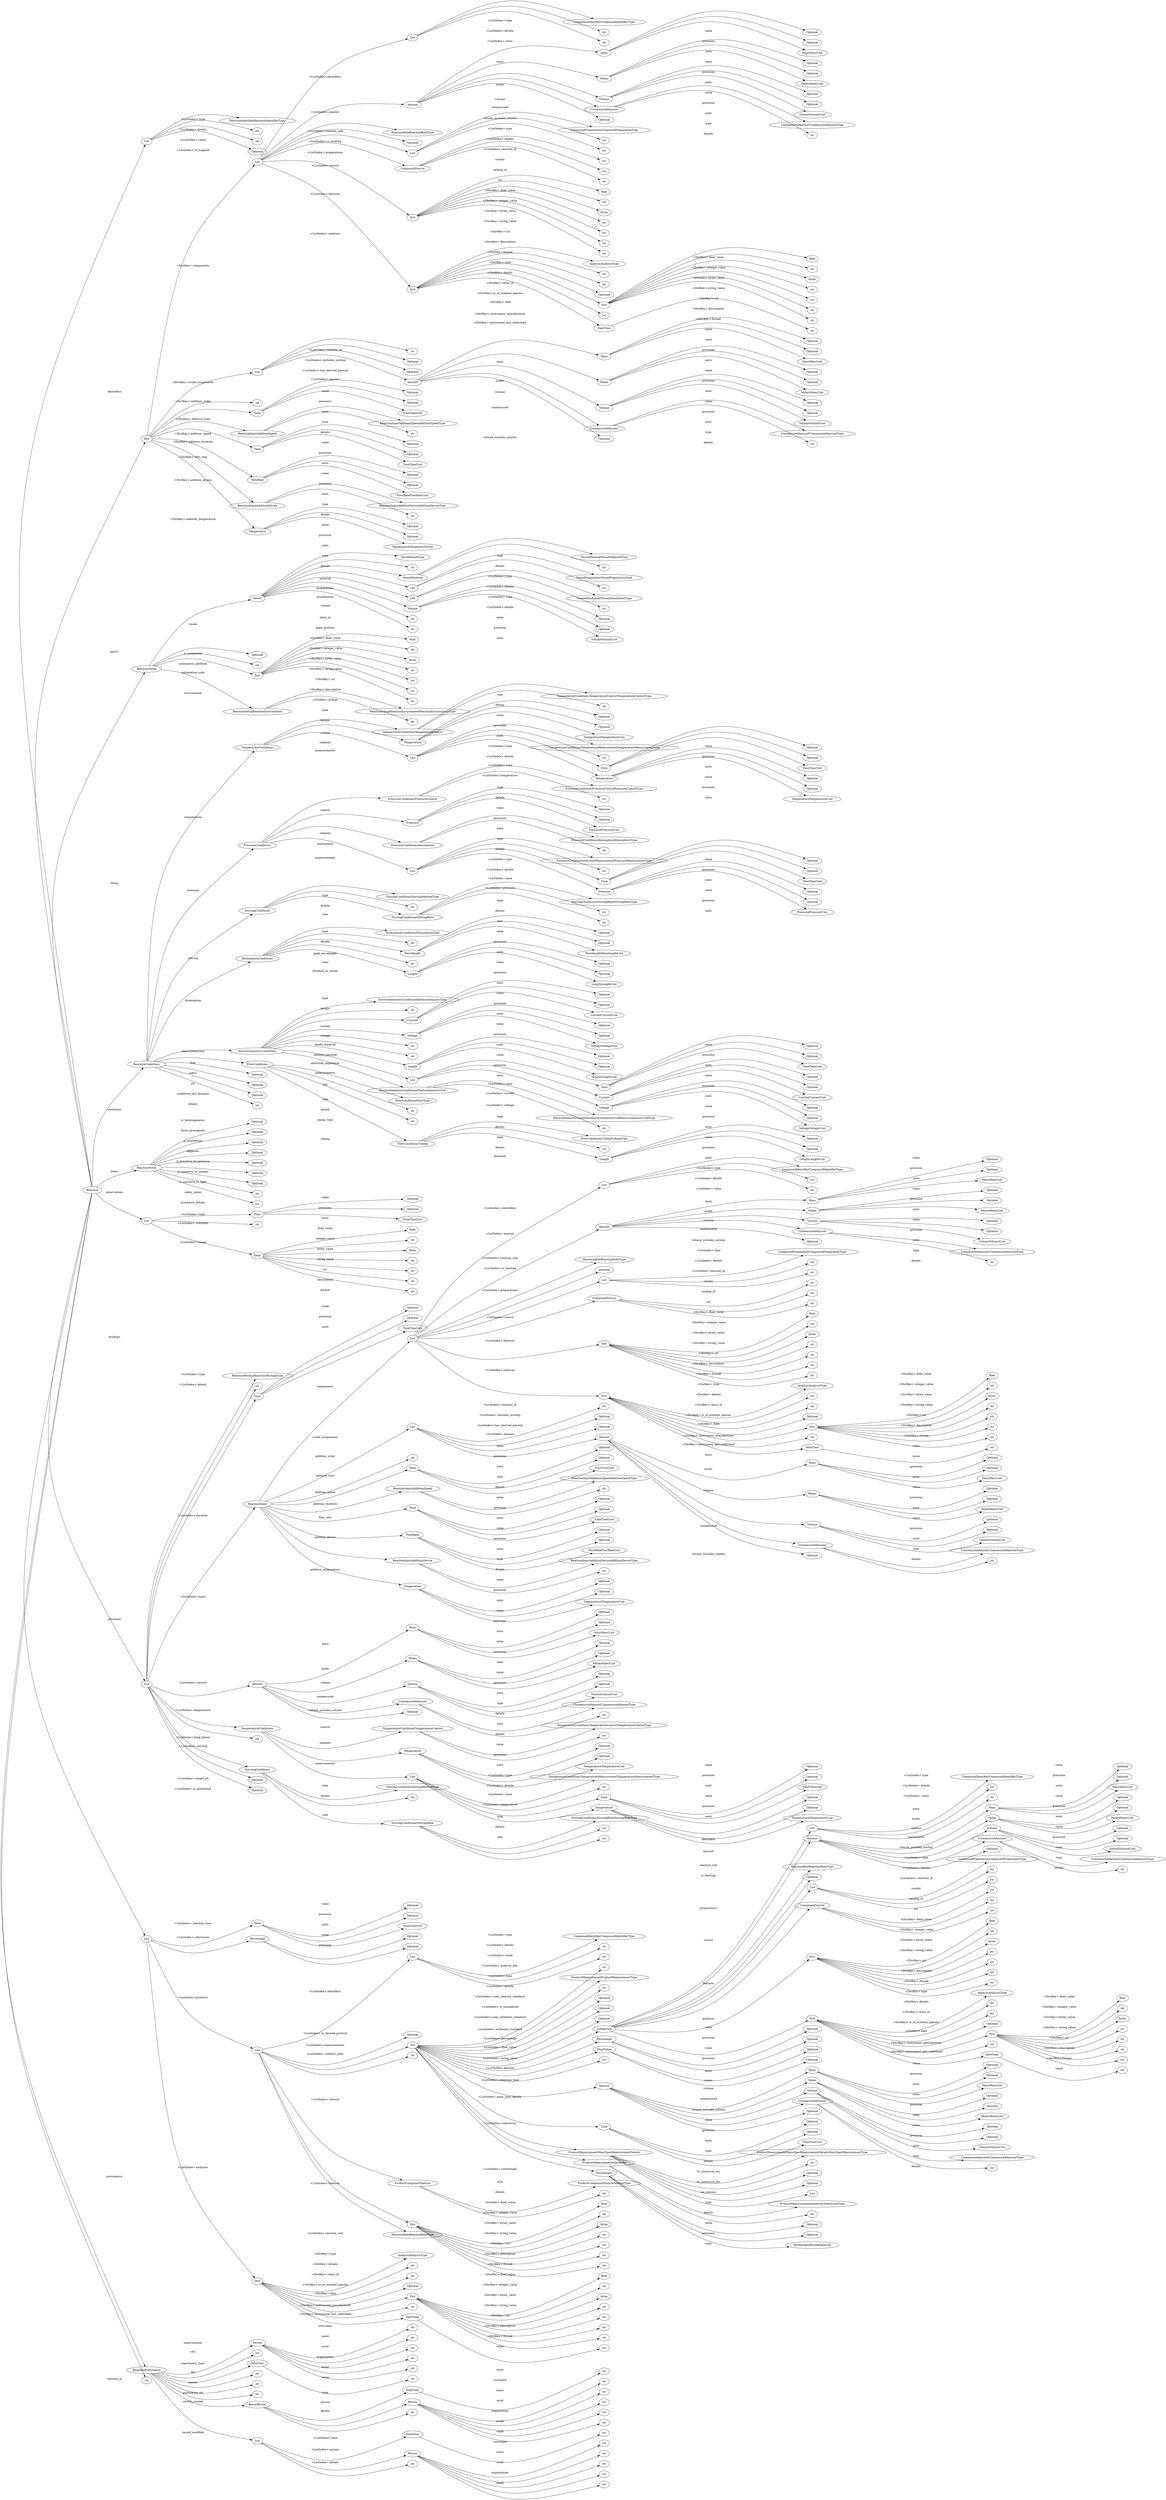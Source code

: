 strict digraph "" {
	graph [rankdir=LR,
		splines=curved
	];
	node [label="\N"];
	0	[label=Reaction,
		tot="TypeOfType.Ord",
		type="<class 'ord_betterproto.Reaction'>",
		type_string="ord_betterproto.Reaction"];
	1	[dotpath=".identifiers",
		label=List,
		tot="TypeOfType.ListOrd",
		type="typing.List[ord_betterproto.ReactionIdentifier]",
		type_string="typing._GenericAlias"];
	0 -> 1	[label=identifiers];
	6	[dotpath=".inputs",
		label=Dict,
		tot="TypeOfType.DictOrd",
		type="typing.Dict[str, ord_betterproto.ReactionInput]",
		type_string="typing._GenericAlias"];
	0 -> 6	[label=inputs];
	107	[dotpath=".setup",
		label=ReactionSetup,
		tot="TypeOfType.Ord",
		type="<class 'ord_betterproto.ReactionSetup'>",
		type_string="ord_betterproto.ReactionSetup"];
	0 -> 107	[label=setup];
	139	[dotpath=".conditions",
		label=ReactionConditions,
		tot="TypeOfType.Ord",
		type="<class 'ord_betterproto.ReactionConditions'>",
		type_string="ord_betterproto.ReactionConditions"];
	0 -> 139	[label=conditions];
	248	[dotpath=".notes",
		label=ReactionNotes,
		tot="TypeOfType.Ord",
		type="<class 'ord_betterproto.ReactionNotes'>",
		type_string="ord_betterproto.ReactionNotes"];
	0 -> 248	[label=notes];
	258	[dotpath=".observations",
		label=List,
		tot="TypeOfType.ListOrd",
		type="typing.List[ord_betterproto.ReactionObservation]",
		type_string="typing._GenericAlias"];
	0 -> 258	[label=observations];
	272	[dotpath=".workups",
		label=List,
		tot="TypeOfType.ListOrd",
		type="typing.List[ord_betterproto.ReactionWorkup]",
		type_string="typing._GenericAlias"];
	0 -> 272	[label=workups];
	426	[dotpath=".outcomes",
		label=List,
		tot="TypeOfType.ListOrd",
		type="typing.List[ord_betterproto.ReactionOutcome]",
		type_string="typing._GenericAlias"];
	0 -> 426	[label=outcomes];
	573	[dotpath=".provenance",
		label=ReactionProvenance,
		tot="TypeOfType.Ord",
		type="<class 'ord_betterproto.ReactionProvenance'>",
		type_string="ord_betterproto.ReactionProvenance"];
	0 -> 573	[label=provenance];
	606	[dotpath=".reaction_id",
		label=str,
		tot="TypeOfType.Literal",
		type="<class 'str'>",
		type_string="builtins.str"];
	0 -> 606	[label=reaction_id];
	2	[dotpath=".identifiers.<ListIndex>.type",
		label=ReactionIdentifierReactionIdentifierType,
		tot="TypeOfType.Ord",
		type="<enum 'ReactionIdentifierReactionIdentifierType'>",
		type_string="ord_betterproto.ReactionIdentifierReactionIdentifierType"];
	1 -> 2	[label="<ListIndex>.type"];
	3	[dotpath=".identifiers.<ListIndex>.details",
		label=str,
		tot="TypeOfType.Literal",
		type="<class 'str'>",
		type_string="builtins.str"];
	1 -> 3	[label="<ListIndex>.details"];
	4	[dotpath=".identifiers.<ListIndex>.value",
		label=str,
		tot="TypeOfType.Literal",
		type="<class 'str'>",
		type_string="builtins.str"];
	1 -> 4	[label="<ListIndex>.value"];
	5	[dotpath=".identifiers.<ListIndex>.is_mapped",
		label=Optional,
		tot="TypeOfType.OptionalLiteral",
		type="typing.Optional[bool]",
		type_string="typing._UnionGenericAlias"];
	1 -> 5	[label="<ListIndex>.is_mapped"];
	7	[dotpath=".inputs.<DictKey>.components",
		label=List,
		tot="TypeOfType.ListOrd",
		type="typing.List[ord_betterproto.Compound]",
		type_string="typing._GenericAlias"];
	6 -> 7	[label="<DictKey>.components"];
	63	[dotpath=".inputs.<DictKey>.crude_components",
		label=List,
		tot="TypeOfType.ListOrd",
		type="typing.List[ord_betterproto.CrudeComponent]",
		type_string="typing._GenericAlias"];
	6 -> 63	[label="<DictKey>.crude_components"];
	84	[dotpath=".inputs.<DictKey>.addition_order",
		label=int,
		tot="TypeOfType.Literal",
		type="<class 'int'>",
		type_string="builtins.int"];
	6 -> 84	[label="<DictKey>.addition_order"];
	85	[dotpath=".inputs.<DictKey>.addition_time",
		label=Time,
		tot="TypeOfType.Ord",
		type="<class 'ord_betterproto.Time'>",
		type_string="ord_betterproto.Time"];
	6 -> 85	[label="<DictKey>.addition_time"];
	89	[dotpath=".inputs.<DictKey>.addition_speed",
		label=ReactionInputAdditionSpeed,
		tot="TypeOfType.Ord",
		type="<class 'ord_betterproto.ReactionInputAdditionSpeed'>",
		type_string="ord_betterproto.ReactionInputAdditionSpeed"];
	6 -> 89	[label="<DictKey>.addition_speed"];
	92	[dotpath=".inputs.<DictKey>.addition_duration",
		label=Time,
		tot="TypeOfType.Ord",
		type="<class 'ord_betterproto.Time'>",
		type_string="ord_betterproto.Time"];
	6 -> 92	[label="<DictKey>.addition_duration"];
	96	[dotpath=".inputs.<DictKey>.flow_rate",
		label=FlowRate,
		tot="TypeOfType.Ord",
		type="<class 'ord_betterproto.FlowRate'>",
		type_string="ord_betterproto.FlowRate"];
	6 -> 96	[label="<DictKey>.flow_rate"];
	100	[dotpath=".inputs.<DictKey>.addition_device",
		label=ReactionInputAdditionDevice,
		tot="TypeOfType.Ord",
		type="<class 'ord_betterproto.ReactionInputAdditionDevice'>",
		type_string="ord_betterproto.ReactionInputAdditionDevice"];
	6 -> 100	[label="<DictKey>.addition_device"];
	103	[dotpath=".inputs.<DictKey>.addition_temperature",
		label=Temperature,
		tot="TypeOfType.Ord",
		type="<class 'ord_betterproto.Temperature'>",
		type_string="ord_betterproto.Temperature"];
	6 -> 103	[label="<DictKey>.addition_temperature"];
	8	[dotpath=".inputs.<DictKey>.components.<ListIndex>.identifiers",
		label=List,
		tot="TypeOfType.ListOrd",
		type="typing.List[ord_betterproto.CompoundIdentifier]",
		type_string="typing._GenericAlias"];
	7 -> 8	[label="<ListIndex>.identifiers"];
	12	[dotpath=".inputs.<DictKey>.components.<ListIndex>.amount",
		label=Amount,
		tot="TypeOfType.Ord",
		type="<class 'ord_betterproto.Amount'>",
		type_string="ord_betterproto.Amount"];
	7 -> 12	[label="<ListIndex>.amount"];
	29	[dotpath=".inputs.<DictKey>.components.<ListIndex>.reaction_role",
		label=ReactionRoleReactionRoleType,
		tot="TypeOfType.Ord",
		type="<enum 'ReactionRoleReactionRoleType'>",
		type_string="ord_betterproto.ReactionRoleReactionRoleType"];
	7 -> 29	[label="<ListIndex>.reaction_role"];
	30	[dotpath=".inputs.<DictKey>.components.<ListIndex>.is_limiting",
		label=Optional,
		tot="TypeOfType.OptionalLiteral",
		type="typing.Optional[bool]",
		type_string="typing._UnionGenericAlias"];
	7 -> 30	[label="<ListIndex>.is_limiting"];
	31	[dotpath=".inputs.<DictKey>.components.<ListIndex>.preparations",
		label=List,
		tot="TypeOfType.ListOrd",
		type="typing.List[ord_betterproto.CompoundPreparation]",
		type_string="typing._GenericAlias"];
	7 -> 31	[label="<ListIndex>.preparations"];
	35	[dotpath=".inputs.<DictKey>.components.<ListIndex>.source",
		label=CompoundSource,
		tot="TypeOfType.Ord",
		type="<class 'ord_betterproto.CompoundSource'>",
		type_string="ord_betterproto.CompoundSource"];
	7 -> 35	[label="<ListIndex>.source"];
	39	[dotpath=".inputs.<DictKey>.components.<ListIndex>.features",
		label=Dict,
		tot="TypeOfType.DictOrd",
		type="typing.Dict[str, ord_betterproto.Data]",
		type_string="typing._GenericAlias"];
	7 -> 39	[label="<ListIndex>.features"];
	47	[dotpath=".inputs.<DictKey>.components.<ListIndex>.analyses",
		label=Dict,
		tot="TypeOfType.DictOrd",
		type="typing.Dict[str, ord_betterproto.Analysis]",
		type_string="typing._GenericAlias"];
	7 -> 47	[label="<ListIndex>.analyses"];
	9	[dotpath=".inputs.<DictKey>.components.<ListIndex>.identifiers.<ListIndex>.type",
		label=CompoundIdentifierCompoundIdentifierType,
		tot="TypeOfType.Ord",
		type="<enum 'CompoundIdentifierCompoundIdentifierType'>",
		type_string="ord_betterproto.CompoundIdentifierCompoundIdentifierType"];
	8 -> 9	[label="<ListIndex>.type"];
	10	[dotpath=".inputs.<DictKey>.components.<ListIndex>.identifiers.<ListIndex>.details",
		label=str,
		tot="TypeOfType.Literal",
		type="<class 'str'>",
		type_string="builtins.str"];
	8 -> 10	[label="<ListIndex>.details"];
	11	[dotpath=".inputs.<DictKey>.components.<ListIndex>.identifiers.<ListIndex>.value",
		label=str,
		tot="TypeOfType.Literal",
		type="<class 'str'>",
		type_string="builtins.str"];
	8 -> 11	[label="<ListIndex>.value"];
	13	[dotpath=".inputs.<DictKey>.components.<ListIndex>.amount.mass",
		label=Mass,
		tot="TypeOfType.Ord",
		type="<class 'ord_betterproto.Mass'>",
		type_string="ord_betterproto.Mass"];
	12 -> 13	[label=mass];
	17	[dotpath=".inputs.<DictKey>.components.<ListIndex>.amount.moles",
		label=Moles,
		tot="TypeOfType.Ord",
		type="<class 'ord_betterproto.Moles'>",
		type_string="ord_betterproto.Moles"];
	12 -> 17	[label=moles];
	21	[dotpath=".inputs.<DictKey>.components.<ListIndex>.amount.volume",
		label=Volume,
		tot="TypeOfType.Ord",
		type="<class 'ord_betterproto.Volume'>",
		type_string="ord_betterproto.Volume"];
	12 -> 21	[label=volume];
	25	[dotpath=".inputs.<DictKey>.components.<ListIndex>.amount.unmeasured",
		label=UnmeasuredAmount,
		tot="TypeOfType.Ord",
		type="<class 'ord_betterproto.UnmeasuredAmount'>",
		type_string="ord_betterproto.UnmeasuredAmount"];
	12 -> 25	[label=unmeasured];
	28	[dotpath=".inputs.<DictKey>.components.<ListIndex>.amount.volume_includes_solutes",
		label=Optional,
		tot="TypeOfType.OptionalLiteral",
		type="typing.Optional[bool]",
		type_string="typing._UnionGenericAlias"];
	12 -> 28	[label=volume_includes_solutes];
	14	[dotpath=".inputs.<DictKey>.components.<ListIndex>.amount.mass.value",
		label=Optional,
		tot="TypeOfType.OptionalLiteral",
		type="typing.Optional[float]",
		type_string="typing._UnionGenericAlias"];
	13 -> 14	[label=value];
	15	[dotpath=".inputs.<DictKey>.components.<ListIndex>.amount.mass.precision",
		label=Optional,
		tot="TypeOfType.OptionalLiteral",
		type="typing.Optional[float]",
		type_string="typing._UnionGenericAlias"];
	13 -> 15	[label=precision];
	16	[dotpath=".inputs.<DictKey>.components.<ListIndex>.amount.mass.units",
		label=MassMassUnit,
		tot="TypeOfType.Ord",
		type="<enum 'MassMassUnit'>",
		type_string="ord_betterproto.MassMassUnit"];
	13 -> 16	[label=units];
	18	[dotpath=".inputs.<DictKey>.components.<ListIndex>.amount.moles.value",
		label=Optional,
		tot="TypeOfType.OptionalLiteral",
		type="typing.Optional[float]",
		type_string="typing._UnionGenericAlias"];
	17 -> 18	[label=value];
	19	[dotpath=".inputs.<DictKey>.components.<ListIndex>.amount.moles.precision",
		label=Optional,
		tot="TypeOfType.OptionalLiteral",
		type="typing.Optional[float]",
		type_string="typing._UnionGenericAlias"];
	17 -> 19	[label=precision];
	20	[dotpath=".inputs.<DictKey>.components.<ListIndex>.amount.moles.units",
		label=MolesMolesUnit,
		tot="TypeOfType.Ord",
		type="<enum 'MolesMolesUnit'>",
		type_string="ord_betterproto.MolesMolesUnit"];
	17 -> 20	[label=units];
	22	[dotpath=".inputs.<DictKey>.components.<ListIndex>.amount.volume.value",
		label=Optional,
		tot="TypeOfType.OptionalLiteral",
		type="typing.Optional[float]",
		type_string="typing._UnionGenericAlias"];
	21 -> 22	[label=value];
	23	[dotpath=".inputs.<DictKey>.components.<ListIndex>.amount.volume.precision",
		label=Optional,
		tot="TypeOfType.OptionalLiteral",
		type="typing.Optional[float]",
		type_string="typing._UnionGenericAlias"];
	21 -> 23	[label=precision];
	24	[dotpath=".inputs.<DictKey>.components.<ListIndex>.amount.volume.units",
		label=VolumeVolumeUnit,
		tot="TypeOfType.Ord",
		type="<enum 'VolumeVolumeUnit'>",
		type_string="ord_betterproto.VolumeVolumeUnit"];
	21 -> 24	[label=units];
	26	[dotpath=".inputs.<DictKey>.components.<ListIndex>.amount.unmeasured.type",
		label=UnmeasuredAmountUnmeasuredAmountType,
		tot="TypeOfType.Ord",
		type="<enum 'UnmeasuredAmountUnmeasuredAmountType'>",
		type_string="ord_betterproto.UnmeasuredAmountUnmeasuredAmountType"];
	25 -> 26	[label=type];
	27	[dotpath=".inputs.<DictKey>.components.<ListIndex>.amount.unmeasured.details",
		label=str,
		tot="TypeOfType.Literal",
		type="<class 'str'>",
		type_string="builtins.str"];
	25 -> 27	[label=details];
	32	[dotpath=".inputs.<DictKey>.components.<ListIndex>.preparations.<ListIndex>.type",
		label=CompoundPreparationCompoundPreparationType,
		tot="TypeOfType.Ord",
		type="<enum 'CompoundPreparationCompoundPreparationType'>",
		type_string="ord_betterproto.CompoundPreparationCompoundPreparationType"];
	31 -> 32	[label="<ListIndex>.type"];
	33	[dotpath=".inputs.<DictKey>.components.<ListIndex>.preparations.<ListIndex>.details",
		label=str,
		tot="TypeOfType.Literal",
		type="<class 'str'>",
		type_string="builtins.str"];
	31 -> 33	[label="<ListIndex>.details"];
	34	[dotpath=".inputs.<DictKey>.components.<ListIndex>.preparations.<ListIndex>.reaction_id",
		label=str,
		tot="TypeOfType.Literal",
		type="<class 'str'>",
		type_string="builtins.str"];
	31 -> 34	[label="<ListIndex>.reaction_id"];
	36	[dotpath=".inputs.<DictKey>.components.<ListIndex>.source.vendor",
		label=str,
		tot="TypeOfType.Literal",
		type="<class 'str'>",
		type_string="builtins.str"];
	35 -> 36	[label=vendor];
	37	[dotpath=".inputs.<DictKey>.components.<ListIndex>.source.catalog_id",
		label=str,
		tot="TypeOfType.Literal",
		type="<class 'str'>",
		type_string="builtins.str"];
	35 -> 37	[label=catalog_id];
	38	[dotpath=".inputs.<DictKey>.components.<ListIndex>.source.lot",
		label=str,
		tot="TypeOfType.Literal",
		type="<class 'str'>",
		type_string="builtins.str"];
	35 -> 38	[label=lot];
	40	[dotpath=".inputs.<DictKey>.components.<ListIndex>.features.<DictKey>.float_value",
		label=float,
		tot="TypeOfType.Literal",
		type="<class 'float'>",
		type_string="builtins.float"];
	39 -> 40	[label="<DictKey>.float_value"];
	41	[dotpath=".inputs.<DictKey>.components.<ListIndex>.features.<DictKey>.integer_value",
		label=int,
		tot="TypeOfType.Literal",
		type="<class 'int'>",
		type_string="builtins.int"];
	39 -> 41	[label="<DictKey>.integer_value"];
	42	[dotpath=".inputs.<DictKey>.components.<ListIndex>.features.<DictKey>.bytes_value",
		label=bytes,
		tot="TypeOfType.Literal",
		type="<class 'bytes'>",
		type_string="builtins.bytes"];
	39 -> 42	[label="<DictKey>.bytes_value"];
	43	[dotpath=".inputs.<DictKey>.components.<ListIndex>.features.<DictKey>.string_value",
		label=str,
		tot="TypeOfType.Literal",
		type="<class 'str'>",
		type_string="builtins.str"];
	39 -> 43	[label="<DictKey>.string_value"];
	44	[dotpath=".inputs.<DictKey>.components.<ListIndex>.features.<DictKey>.url",
		label=str,
		tot="TypeOfType.Literal",
		type="<class 'str'>",
		type_string="builtins.str"];
	39 -> 44	[label="<DictKey>.url"];
	45	[dotpath=".inputs.<DictKey>.components.<ListIndex>.features.<DictKey>.description",
		label=str,
		tot="TypeOfType.Literal",
		type="<class 'str'>",
		type_string="builtins.str"];
	39 -> 45	[label="<DictKey>.description"];
	46	[dotpath=".inputs.<DictKey>.components.<ListIndex>.features.<DictKey>.format",
		label=str,
		tot="TypeOfType.Literal",
		type="<class 'str'>",
		type_string="builtins.str"];
	39 -> 46	[label="<DictKey>.format"];
	48	[dotpath=".inputs.<DictKey>.components.<ListIndex>.analyses.<DictKey>.type",
		label=AnalysisAnalysisType,
		tot="TypeOfType.Ord",
		type="<enum 'AnalysisAnalysisType'>",
		type_string="ord_betterproto.AnalysisAnalysisType"];
	47 -> 48	[label="<DictKey>.type"];
	49	[dotpath=".inputs.<DictKey>.components.<ListIndex>.analyses.<DictKey>.details",
		label=str,
		tot="TypeOfType.Literal",
		type="<class 'str'>",
		type_string="builtins.str"];
	47 -> 49	[label="<DictKey>.details"];
	50	[dotpath=".inputs.<DictKey>.components.<ListIndex>.analyses.<DictKey>.chmo_id",
		label=int,
		tot="TypeOfType.Literal",
		type="<class 'int'>",
		type_string="builtins.int"];
	47 -> 50	[label="<DictKey>.chmo_id"];
	51	[dotpath=".inputs.<DictKey>.components.<ListIndex>.analyses.<DictKey>.is_of_isolated_species",
		label=Optional,
		tot="TypeOfType.OptionalLiteral",
		type="typing.Optional[bool]",
		type_string="typing._UnionGenericAlias"];
	47 -> 51	[label="<DictKey>.is_of_isolated_species"];
	52	[dotpath=".inputs.<DictKey>.components.<ListIndex>.analyses.<DictKey>.data",
		label=Dict,
		tot="TypeOfType.DictOrd",
		type="typing.Dict[str, ord_betterproto.Data]",
		type_string="typing._GenericAlias"];
	47 -> 52	[label="<DictKey>.data"];
	60	[dotpath=".inputs.<DictKey>.components.<ListIndex>.analyses.<DictKey>.instrument_manufacturer",
		label=str,
		tot="TypeOfType.Literal",
		type="<class 'str'>",
		type_string="builtins.str"];
	47 -> 60	[label="<DictKey>.instrument_manufacturer"];
	61	[dotpath=".inputs.<DictKey>.components.<ListIndex>.analyses.<DictKey>.instrument_last_calibrated",
		label=DateTime,
		tot="TypeOfType.Ord",
		type="<class 'ord_betterproto.DateTime'>",
		type_string="ord_betterproto.DateTime"];
	47 -> 61	[label="<DictKey>.instrument_last_calibrated"];
	53	[dotpath=".inputs.<DictKey>.components.<ListIndex>.analyses.<DictKey>.data.<DictKey>.float_value",
		label=float,
		tot="TypeOfType.Literal",
		type="<class 'float'>",
		type_string="builtins.float"];
	52 -> 53	[label="<DictKey>.float_value"];
	54	[dotpath=".inputs.<DictKey>.components.<ListIndex>.analyses.<DictKey>.data.<DictKey>.integer_value",
		label=int,
		tot="TypeOfType.Literal",
		type="<class 'int'>",
		type_string="builtins.int"];
	52 -> 54	[label="<DictKey>.integer_value"];
	55	[dotpath=".inputs.<DictKey>.components.<ListIndex>.analyses.<DictKey>.data.<DictKey>.bytes_value",
		label=bytes,
		tot="TypeOfType.Literal",
		type="<class 'bytes'>",
		type_string="builtins.bytes"];
	52 -> 55	[label="<DictKey>.bytes_value"];
	56	[dotpath=".inputs.<DictKey>.components.<ListIndex>.analyses.<DictKey>.data.<DictKey>.string_value",
		label=str,
		tot="TypeOfType.Literal",
		type="<class 'str'>",
		type_string="builtins.str"];
	52 -> 56	[label="<DictKey>.string_value"];
	57	[dotpath=".inputs.<DictKey>.components.<ListIndex>.analyses.<DictKey>.data.<DictKey>.url",
		label=str,
		tot="TypeOfType.Literal",
		type="<class 'str'>",
		type_string="builtins.str"];
	52 -> 57	[label="<DictKey>.url"];
	58	[dotpath=".inputs.<DictKey>.components.<ListIndex>.analyses.<DictKey>.data.<DictKey>.description",
		label=str,
		tot="TypeOfType.Literal",
		type="<class 'str'>",
		type_string="builtins.str"];
	52 -> 58	[label="<DictKey>.description"];
	59	[dotpath=".inputs.<DictKey>.components.<ListIndex>.analyses.<DictKey>.data.<DictKey>.format",
		label=str,
		tot="TypeOfType.Literal",
		type="<class 'str'>",
		type_string="builtins.str"];
	52 -> 59	[label="<DictKey>.format"];
	62	[dotpath=".inputs.<DictKey>.components.<ListIndex>.analyses.<DictKey>.instrument_last_calibrated.value",
		label=str,
		tot="TypeOfType.Literal",
		type="<class 'str'>",
		type_string="builtins.str"];
	61 -> 62	[label=value];
	64	[dotpath=".inputs.<DictKey>.crude_components.<ListIndex>.reaction_id",
		label=str,
		tot="TypeOfType.Literal",
		type="<class 'str'>",
		type_string="builtins.str"];
	63 -> 64	[label="<ListIndex>.reaction_id"];
	65	[dotpath=".inputs.<DictKey>.crude_components.<ListIndex>.includes_workup",
		label=Optional,
		tot="TypeOfType.OptionalLiteral",
		type="typing.Optional[bool]",
		type_string="typing._UnionGenericAlias"];
	63 -> 65	[label="<ListIndex>.includes_workup"];
	66	[dotpath=".inputs.<DictKey>.crude_components.<ListIndex>.has_derived_amount",
		label=Optional,
		tot="TypeOfType.OptionalLiteral",
		type="typing.Optional[bool]",
		type_string="typing._UnionGenericAlias"];
	63 -> 66	[label="<ListIndex>.has_derived_amount"];
	67	[dotpath=".inputs.<DictKey>.crude_components.<ListIndex>.amount",
		label=Amount,
		tot="TypeOfType.Ord",
		type="<class 'ord_betterproto.Amount'>",
		type_string="ord_betterproto.Amount"];
	63 -> 67	[label="<ListIndex>.amount"];
	68	[dotpath=".inputs.<DictKey>.crude_components.<ListIndex>.amount.mass",
		label=Mass,
		tot="TypeOfType.Ord",
		type="<class 'ord_betterproto.Mass'>",
		type_string="ord_betterproto.Mass"];
	67 -> 68	[label=mass];
	72	[dotpath=".inputs.<DictKey>.crude_components.<ListIndex>.amount.moles",
		label=Moles,
		tot="TypeOfType.Ord",
		type="<class 'ord_betterproto.Moles'>",
		type_string="ord_betterproto.Moles"];
	67 -> 72	[label=moles];
	76	[dotpath=".inputs.<DictKey>.crude_components.<ListIndex>.amount.volume",
		label=Volume,
		tot="TypeOfType.Ord",
		type="<class 'ord_betterproto.Volume'>",
		type_string="ord_betterproto.Volume"];
	67 -> 76	[label=volume];
	80	[dotpath=".inputs.<DictKey>.crude_components.<ListIndex>.amount.unmeasured",
		label=UnmeasuredAmount,
		tot="TypeOfType.Ord",
		type="<class 'ord_betterproto.UnmeasuredAmount'>",
		type_string="ord_betterproto.UnmeasuredAmount"];
	67 -> 80	[label=unmeasured];
	83	[dotpath=".inputs.<DictKey>.crude_components.<ListIndex>.amount.volume_includes_solutes",
		label=Optional,
		tot="TypeOfType.OptionalLiteral",
		type="typing.Optional[bool]",
		type_string="typing._UnionGenericAlias"];
	67 -> 83	[label=volume_includes_solutes];
	69	[dotpath=".inputs.<DictKey>.crude_components.<ListIndex>.amount.mass.value",
		label=Optional,
		tot="TypeOfType.OptionalLiteral",
		type="typing.Optional[float]",
		type_string="typing._UnionGenericAlias"];
	68 -> 69	[label=value];
	70	[dotpath=".inputs.<DictKey>.crude_components.<ListIndex>.amount.mass.precision",
		label=Optional,
		tot="TypeOfType.OptionalLiteral",
		type="typing.Optional[float]",
		type_string="typing._UnionGenericAlias"];
	68 -> 70	[label=precision];
	71	[dotpath=".inputs.<DictKey>.crude_components.<ListIndex>.amount.mass.units",
		label=MassMassUnit,
		tot="TypeOfType.Ord",
		type="<enum 'MassMassUnit'>",
		type_string="ord_betterproto.MassMassUnit"];
	68 -> 71	[label=units];
	73	[dotpath=".inputs.<DictKey>.crude_components.<ListIndex>.amount.moles.value",
		label=Optional,
		tot="TypeOfType.OptionalLiteral",
		type="typing.Optional[float]",
		type_string="typing._UnionGenericAlias"];
	72 -> 73	[label=value];
	74	[dotpath=".inputs.<DictKey>.crude_components.<ListIndex>.amount.moles.precision",
		label=Optional,
		tot="TypeOfType.OptionalLiteral",
		type="typing.Optional[float]",
		type_string="typing._UnionGenericAlias"];
	72 -> 74	[label=precision];
	75	[dotpath=".inputs.<DictKey>.crude_components.<ListIndex>.amount.moles.units",
		label=MolesMolesUnit,
		tot="TypeOfType.Ord",
		type="<enum 'MolesMolesUnit'>",
		type_string="ord_betterproto.MolesMolesUnit"];
	72 -> 75	[label=units];
	77	[dotpath=".inputs.<DictKey>.crude_components.<ListIndex>.amount.volume.value",
		label=Optional,
		tot="TypeOfType.OptionalLiteral",
		type="typing.Optional[float]",
		type_string="typing._UnionGenericAlias"];
	76 -> 77	[label=value];
	78	[dotpath=".inputs.<DictKey>.crude_components.<ListIndex>.amount.volume.precision",
		label=Optional,
		tot="TypeOfType.OptionalLiteral",
		type="typing.Optional[float]",
		type_string="typing._UnionGenericAlias"];
	76 -> 78	[label=precision];
	79	[dotpath=".inputs.<DictKey>.crude_components.<ListIndex>.amount.volume.units",
		label=VolumeVolumeUnit,
		tot="TypeOfType.Ord",
		type="<enum 'VolumeVolumeUnit'>",
		type_string="ord_betterproto.VolumeVolumeUnit"];
	76 -> 79	[label=units];
	81	[dotpath=".inputs.<DictKey>.crude_components.<ListIndex>.amount.unmeasured.type",
		label=UnmeasuredAmountUnmeasuredAmountType,
		tot="TypeOfType.Ord",
		type="<enum 'UnmeasuredAmountUnmeasuredAmountType'>",
		type_string="ord_betterproto.UnmeasuredAmountUnmeasuredAmountType"];
	80 -> 81	[label=type];
	82	[dotpath=".inputs.<DictKey>.crude_components.<ListIndex>.amount.unmeasured.details",
		label=str,
		tot="TypeOfType.Literal",
		type="<class 'str'>",
		type_string="builtins.str"];
	80 -> 82	[label=details];
	86	[dotpath=".inputs.<DictKey>.addition_time.value",
		label=Optional,
		tot="TypeOfType.OptionalLiteral",
		type="typing.Optional[float]",
		type_string="typing._UnionGenericAlias"];
	85 -> 86	[label=value];
	87	[dotpath=".inputs.<DictKey>.addition_time.precision",
		label=Optional,
		tot="TypeOfType.OptionalLiteral",
		type="typing.Optional[float]",
		type_string="typing._UnionGenericAlias"];
	85 -> 87	[label=precision];
	88	[dotpath=".inputs.<DictKey>.addition_time.units",
		label=TimeTimeUnit,
		tot="TypeOfType.Ord",
		type="<enum 'TimeTimeUnit'>",
		type_string="ord_betterproto.TimeTimeUnit"];
	85 -> 88	[label=units];
	90	[dotpath=".inputs.<DictKey>.addition_speed.type",
		label=ReactionInputAdditionSpeedAdditionSpeedType,
		tot="TypeOfType.Ord",
		type="<enum 'ReactionInputAdditionSpeedAdditionSpeedType'>",
		type_string="ord_betterproto.ReactionInputAdditionSpeedAdditionSpeedType"];
	89 -> 90	[label=type];
	91	[dotpath=".inputs.<DictKey>.addition_speed.details",
		label=str,
		tot="TypeOfType.Literal",
		type="<class 'str'>",
		type_string="builtins.str"];
	89 -> 91	[label=details];
	93	[dotpath=".inputs.<DictKey>.addition_duration.value",
		label=Optional,
		tot="TypeOfType.OptionalLiteral",
		type="typing.Optional[float]",
		type_string="typing._UnionGenericAlias"];
	92 -> 93	[label=value];
	94	[dotpath=".inputs.<DictKey>.addition_duration.precision",
		label=Optional,
		tot="TypeOfType.OptionalLiteral",
		type="typing.Optional[float]",
		type_string="typing._UnionGenericAlias"];
	92 -> 94	[label=precision];
	95	[dotpath=".inputs.<DictKey>.addition_duration.units",
		label=TimeTimeUnit,
		tot="TypeOfType.Ord",
		type="<enum 'TimeTimeUnit'>",
		type_string="ord_betterproto.TimeTimeUnit"];
	92 -> 95	[label=units];
	97	[dotpath=".inputs.<DictKey>.flow_rate.value",
		label=Optional,
		tot="TypeOfType.OptionalLiteral",
		type="typing.Optional[float]",
		type_string="typing._UnionGenericAlias"];
	96 -> 97	[label=value];
	98	[dotpath=".inputs.<DictKey>.flow_rate.precision",
		label=Optional,
		tot="TypeOfType.OptionalLiteral",
		type="typing.Optional[float]",
		type_string="typing._UnionGenericAlias"];
	96 -> 98	[label=precision];
	99	[dotpath=".inputs.<DictKey>.flow_rate.units",
		label=FlowRateFlowRateUnit,
		tot="TypeOfType.Ord",
		type="<enum 'FlowRateFlowRateUnit'>",
		type_string="ord_betterproto.FlowRateFlowRateUnit"];
	96 -> 99	[label=units];
	101	[dotpath=".inputs.<DictKey>.addition_device.type",
		label=ReactionInputAdditionDeviceAdditionDeviceType,
		tot="TypeOfType.Ord",
		type="<enum 'ReactionInputAdditionDeviceAdditionDeviceType'>",
		type_string="ord_betterproto.ReactionInputAdditionDeviceAdditionDeviceType"];
	100 -> 101	[label=type];
	102	[dotpath=".inputs.<DictKey>.addition_device.details",
		label=str,
		tot="TypeOfType.Literal",
		type="<class 'str'>",
		type_string="builtins.str"];
	100 -> 102	[label=details];
	104	[dotpath=".inputs.<DictKey>.addition_temperature.value",
		label=Optional,
		tot="TypeOfType.OptionalLiteral",
		type="typing.Optional[float]",
		type_string="typing._UnionGenericAlias"];
	103 -> 104	[label=value];
	105	[dotpath=".inputs.<DictKey>.addition_temperature.precision",
		label=Optional,
		tot="TypeOfType.OptionalLiteral",
		type="typing.Optional[float]",
		type_string="typing._UnionGenericAlias"];
	103 -> 105	[label=precision];
	106	[dotpath=".inputs.<DictKey>.addition_temperature.units",
		label=TemperatureTemperatureUnit,
		tot="TypeOfType.Ord",
		type="<enum 'TemperatureTemperatureUnit'>",
		type_string="ord_betterproto.TemperatureTemperatureUnit"];
	103 -> 106	[label=units];
	108	[dotpath=".setup.vessel",
		label=Vessel,
		tot="TypeOfType.Ord",
		type="<class 'ord_betterproto.Vessel'>",
		type_string="ord_betterproto.Vessel"];
	107 -> 108	[label=vessel];
	126	[dotpath=".setup.is_automated",
		label=Optional,
		tot="TypeOfType.OptionalLiteral",
		type="typing.Optional[bool]",
		type_string="typing._UnionGenericAlias"];
	107 -> 126	[label=is_automated];
	127	[dotpath=".setup.automation_platform",
		label=str,
		tot="TypeOfType.Literal",
		type="<class 'str'>",
		type_string="builtins.str"];
	107 -> 127	[label=automation_platform];
	128	[dotpath=".setup.automation_code",
		label=Dict,
		tot="TypeOfType.DictOrd",
		type="typing.Dict[str, ord_betterproto.Data]",
		type_string="typing._GenericAlias"];
	107 -> 128	[label=automation_code];
	136	[dotpath=".setup.environment",
		label=ReactionSetupReactionEnvironment,
		tot="TypeOfType.Ord",
		type="<class 'ord_betterproto.ReactionSetupReactionEnvironment'>",
		type_string="ord_betterproto.ReactionSetupReactionEnvironment"];
	107 -> 136	[label=environment];
	109	[dotpath=".setup.vessel.type",
		label=VesselVesselType,
		tot="TypeOfType.Ord",
		type="<enum 'VesselVesselType'>",
		type_string="ord_betterproto.VesselVesselType"];
	108 -> 109	[label=type];
	110	[dotpath=".setup.vessel.details",
		label=str,
		tot="TypeOfType.Literal",
		type="<class 'str'>",
		type_string="builtins.str"];
	108 -> 110	[label=details];
	111	[dotpath=".setup.vessel.material",
		label=VesselMaterial,
		tot="TypeOfType.Ord",
		type="<class 'ord_betterproto.VesselMaterial'>",
		type_string="ord_betterproto.VesselMaterial"];
	108 -> 111	[label=material];
	114	[dotpath=".setup.vessel.preparations",
		label=List,
		tot="TypeOfType.ListOrd",
		type="typing.List[ord_betterproto.VesselPreparation]",
		type_string="typing._GenericAlias"];
	108 -> 114	[label=preparations];
	117	[dotpath=".setup.vessel.attachments",
		label=List,
		tot="TypeOfType.ListOrd",
		type="typing.List[ord_betterproto.VesselAttachment]",
		type_string="typing._GenericAlias"];
	108 -> 117	[label=attachments];
	120	[dotpath=".setup.vessel.volume",
		label=Volume,
		tot="TypeOfType.Ord",
		type="<class 'ord_betterproto.Volume'>",
		type_string="ord_betterproto.Volume"];
	108 -> 120	[label=volume];
	124	[dotpath=".setup.vessel.plate_id",
		label=str,
		tot="TypeOfType.Literal",
		type="<class 'str'>",
		type_string="builtins.str"];
	108 -> 124	[label=plate_id];
	125	[dotpath=".setup.vessel.plate_position",
		label=str,
		tot="TypeOfType.Literal",
		type="<class 'str'>",
		type_string="builtins.str"];
	108 -> 125	[label=plate_position];
	112	[dotpath=".setup.vessel.material.type",
		label=VesselMaterialVesselMaterialType,
		tot="TypeOfType.Ord",
		type="<enum 'VesselMaterialVesselMaterialType'>",
		type_string="ord_betterproto.VesselMaterialVesselMaterialType"];
	111 -> 112	[label=type];
	113	[dotpath=".setup.vessel.material.details",
		label=str,
		tot="TypeOfType.Literal",
		type="<class 'str'>",
		type_string="builtins.str"];
	111 -> 113	[label=details];
	115	[dotpath=".setup.vessel.preparations.<ListIndex>.type",
		label=VesselPreparationVesselPreparationType,
		tot="TypeOfType.Ord",
		type="<enum 'VesselPreparationVesselPreparationType'>",
		type_string="ord_betterproto.VesselPreparationVesselPreparationType"];
	114 -> 115	[label="<ListIndex>.type"];
	116	[dotpath=".setup.vessel.preparations.<ListIndex>.details",
		label=str,
		tot="TypeOfType.Literal",
		type="<class 'str'>",
		type_string="builtins.str"];
	114 -> 116	[label="<ListIndex>.details"];
	118	[dotpath=".setup.vessel.attachments.<ListIndex>.type",
		label=VesselAttachmentVesselAttachmentType,
		tot="TypeOfType.Ord",
		type="<enum 'VesselAttachmentVesselAttachmentType'>",
		type_string="ord_betterproto.VesselAttachmentVesselAttachmentType"];
	117 -> 118	[label="<ListIndex>.type"];
	119	[dotpath=".setup.vessel.attachments.<ListIndex>.details",
		label=str,
		tot="TypeOfType.Literal",
		type="<class 'str'>",
		type_string="builtins.str"];
	117 -> 119	[label="<ListIndex>.details"];
	121	[dotpath=".setup.vessel.volume.value",
		label=Optional,
		tot="TypeOfType.OptionalLiteral",
		type="typing.Optional[float]",
		type_string="typing._UnionGenericAlias"];
	120 -> 121	[label=value];
	122	[dotpath=".setup.vessel.volume.precision",
		label=Optional,
		tot="TypeOfType.OptionalLiteral",
		type="typing.Optional[float]",
		type_string="typing._UnionGenericAlias"];
	120 -> 122	[label=precision];
	123	[dotpath=".setup.vessel.volume.units",
		label=VolumeVolumeUnit,
		tot="TypeOfType.Ord",
		type="<enum 'VolumeVolumeUnit'>",
		type_string="ord_betterproto.VolumeVolumeUnit"];
	120 -> 123	[label=units];
	129	[dotpath=".setup.automation_code.<DictKey>.float_value",
		label=float,
		tot="TypeOfType.Literal",
		type="<class 'float'>",
		type_string="builtins.float"];
	128 -> 129	[label="<DictKey>.float_value"];
	130	[dotpath=".setup.automation_code.<DictKey>.integer_value",
		label=int,
		tot="TypeOfType.Literal",
		type="<class 'int'>",
		type_string="builtins.int"];
	128 -> 130	[label="<DictKey>.integer_value"];
	131	[dotpath=".setup.automation_code.<DictKey>.bytes_value",
		label=bytes,
		tot="TypeOfType.Literal",
		type="<class 'bytes'>",
		type_string="builtins.bytes"];
	128 -> 131	[label="<DictKey>.bytes_value"];
	132	[dotpath=".setup.automation_code.<DictKey>.string_value",
		label=str,
		tot="TypeOfType.Literal",
		type="<class 'str'>",
		type_string="builtins.str"];
	128 -> 132	[label="<DictKey>.string_value"];
	133	[dotpath=".setup.automation_code.<DictKey>.url",
		label=str,
		tot="TypeOfType.Literal",
		type="<class 'str'>",
		type_string="builtins.str"];
	128 -> 133	[label="<DictKey>.url"];
	134	[dotpath=".setup.automation_code.<DictKey>.description",
		label=str,
		tot="TypeOfType.Literal",
		type="<class 'str'>",
		type_string="builtins.str"];
	128 -> 134	[label="<DictKey>.description"];
	135	[dotpath=".setup.automation_code.<DictKey>.format",
		label=str,
		tot="TypeOfType.Literal",
		type="<class 'str'>",
		type_string="builtins.str"];
	128 -> 135	[label="<DictKey>.format"];
	137	[dotpath=".setup.environment.type",
		label=ReactionSetupReactionEnvironmentReactionEnvironmentType,
		tot="TypeOfType.Ord",
		type="<enum 'ReactionSetupReactionEnvironmentReactionEnvironmentType'>",
		type_string="ord_betterproto.ReactionSetupReactionEnvironmentReactionEnvironmentType"];
	136 -> 137	[label=type];
	138	[dotpath=".setup.environment.details",
		label=str,
		tot="TypeOfType.Literal",
		type="<class 'str'>",
		type_string="builtins.str"];
	136 -> 138	[label=details];
	140	[dotpath=".conditions.temperature",
		label=TemperatureConditions,
		tot="TypeOfType.Ord",
		type="<class 'ord_betterproto.TemperatureConditions'>",
		type_string="ord_betterproto.TemperatureConditions"];
	139 -> 140	[label=temperature];
	159	[dotpath=".conditions.pressure",
		label=PressureConditions,
		tot="TypeOfType.Ord",
		type="<class 'ord_betterproto.PressureConditions'>",
		type_string="ord_betterproto.PressureConditions"];
	139 -> 159	[label=pressure];
	181	[dotpath=".conditions.stirring",
		label=StirringConditions,
		tot="TypeOfType.Ord",
		type="<class 'ord_betterproto.StirringConditions'>",
		type_string="ord_betterproto.StirringConditions"];
	139 -> 181	[label=stirring];
	188	[dotpath=".conditions.illumination",
		label=IlluminationConditions,
		tot="TypeOfType.Ord",
		type="<class 'ord_betterproto.IlluminationConditions'>",
		type_string="ord_betterproto.IlluminationConditions"];
	139 -> 188	[label=illumination];
	200	[dotpath=".conditions.electrochemistry",
		label=ElectrochemistryConditions,
		tot="TypeOfType.Ord",
		type="<class 'ord_betterproto.ElectrochemistryConditions'>",
		type_string="ord_betterproto.ElectrochemistryConditions"];
	139 -> 200	[label=electrochemistry];
	233	[dotpath=".conditions.flow",
		label=FlowConditions,
		tot="TypeOfType.Ord",
		type="<class 'ord_betterproto.FlowConditions'>",
		type_string="ord_betterproto.FlowConditions"];
	139 -> 233	[label=flow];
	244	[dotpath=".conditions.reflux",
		label=Optional,
		tot="TypeOfType.OptionalLiteral",
		type="typing.Optional[bool]",
		type_string="typing._UnionGenericAlias"];
	139 -> 244	[label=reflux];
	245	[dotpath=".conditions.ph",
		label=Optional,
		tot="TypeOfType.OptionalLiteral",
		type="typing.Optional[float]",
		type_string="typing._UnionGenericAlias"];
	139 -> 245	[label=ph];
	246	[dotpath=".conditions.conditions_are_dynamic",
		label=Optional,
		tot="TypeOfType.OptionalLiteral",
		type="typing.Optional[bool]",
		type_string="typing._UnionGenericAlias"];
	139 -> 246	[label=conditions_are_dynamic];
	247	[dotpath=".conditions.details",
		label=str,
		tot="TypeOfType.Literal",
		type="<class 'str'>",
		type_string="builtins.str"];
	139 -> 247	[label=details];
	141	[dotpath=".conditions.temperature.control",
		label=TemperatureConditionsTemperatureControl,
		tot="TypeOfType.Ord",
		type="<class 'ord_betterproto.TemperatureConditionsTemperatureControl'>",
		type_string="ord_betterproto.TemperatureConditionsTemperatureControl"];
	140 -> 141	[label=control];
	144	[dotpath=".conditions.temperature.setpoint",
		label=Temperature,
		tot="TypeOfType.Ord",
		type="<class 'ord_betterproto.Temperature'>",
		type_string="ord_betterproto.Temperature"];
	140 -> 144	[label=setpoint];
	148	[dotpath=".conditions.temperature.measurements",
		label=List,
		tot="TypeOfType.ListOrd",
		type="typing.List[ord_betterproto.TemperatureConditionsTemperatureMeasurement]",
		type_string="typing._GenericAlias"];
	140 -> 148	[label=measurements];
	142	[dotpath=".conditions.temperature.control.type",
		label=TemperatureConditionsTemperatureControlTemperatureControlType,
		tot="TypeOfType.Ord",
		type="<enum 'TemperatureConditionsTemperatureControlTemperatureControlType'>",
		type_string="ord_betterproto.TemperatureConditionsTemperatureControlTemperatureControlType"];
	141 -> 142	[label=type];
	143	[dotpath=".conditions.temperature.control.details",
		label=str,
		tot="TypeOfType.Literal",
		type="<class 'str'>",
		type_string="builtins.str"];
	141 -> 143	[label=details];
	145	[dotpath=".conditions.temperature.setpoint.value",
		label=Optional,
		tot="TypeOfType.OptionalLiteral",
		type="typing.Optional[float]",
		type_string="typing._UnionGenericAlias"];
	144 -> 145	[label=value];
	146	[dotpath=".conditions.temperature.setpoint.precision",
		label=Optional,
		tot="TypeOfType.OptionalLiteral",
		type="typing.Optional[float]",
		type_string="typing._UnionGenericAlias"];
	144 -> 146	[label=precision];
	147	[dotpath=".conditions.temperature.setpoint.units",
		label=TemperatureTemperatureUnit,
		tot="TypeOfType.Ord",
		type="<enum 'TemperatureTemperatureUnit'>",
		type_string="ord_betterproto.TemperatureTemperatureUnit"];
	144 -> 147	[label=units];
	149	[dotpath=".conditions.temperature.measurements.<ListIndex>.type",
		label=TemperatureConditionsTemperatureMeasurementTemperatureMeasurementType,
		tot="TypeOfType.Ord",
		type="<enum 'TemperatureConditionsTemperatureMeasurementTemperatureMeasurementType'>",
		type_string="ord_betterproto.TemperatureConditionsTemperatureMeasurementTemperatureMeasurementType"];
	148 -> 149	[label="<ListIndex>.type"];
	150	[dotpath=".conditions.temperature.measurements.<ListIndex>.details",
		label=str,
		tot="TypeOfType.Literal",
		type="<class 'str'>",
		type_string="builtins.str"];
	148 -> 150	[label="<ListIndex>.details"];
	151	[dotpath=".conditions.temperature.measurements.<ListIndex>.time",
		label=Time,
		tot="TypeOfType.Ord",
		type="<class 'ord_betterproto.Time'>",
		type_string="ord_betterproto.Time"];
	148 -> 151	[label="<ListIndex>.time"];
	155	[dotpath=".conditions.temperature.measurements.<ListIndex>.temperature",
		label=Temperature,
		tot="TypeOfType.Ord",
		type="<class 'ord_betterproto.Temperature'>",
		type_string="ord_betterproto.Temperature"];
	148 -> 155	[label="<ListIndex>.temperature"];
	152	[dotpath=".conditions.temperature.measurements.<ListIndex>.time.value",
		label=Optional,
		tot="TypeOfType.OptionalLiteral",
		type="typing.Optional[float]",
		type_string="typing._UnionGenericAlias"];
	151 -> 152	[label=value];
	153	[dotpath=".conditions.temperature.measurements.<ListIndex>.time.precision",
		label=Optional,
		tot="TypeOfType.OptionalLiteral",
		type="typing.Optional[float]",
		type_string="typing._UnionGenericAlias"];
	151 -> 153	[label=precision];
	154	[dotpath=".conditions.temperature.measurements.<ListIndex>.time.units",
		label=TimeTimeUnit,
		tot="TypeOfType.Ord",
		type="<enum 'TimeTimeUnit'>",
		type_string="ord_betterproto.TimeTimeUnit"];
	151 -> 154	[label=units];
	156	[dotpath=".conditions.temperature.measurements.<ListIndex>.temperature.value",
		label=Optional,
		tot="TypeOfType.OptionalLiteral",
		type="typing.Optional[float]",
		type_string="typing._UnionGenericAlias"];
	155 -> 156	[label=value];
	157	[dotpath=".conditions.temperature.measurements.<ListIndex>.temperature.precision",
		label=Optional,
		tot="TypeOfType.OptionalLiteral",
		type="typing.Optional[float]",
		type_string="typing._UnionGenericAlias"];
	155 -> 157	[label=precision];
	158	[dotpath=".conditions.temperature.measurements.<ListIndex>.temperature.units",
		label=TemperatureTemperatureUnit,
		tot="TypeOfType.Ord",
		type="<enum 'TemperatureTemperatureUnit'>",
		type_string="ord_betterproto.TemperatureTemperatureUnit"];
	155 -> 158	[label=units];
	160	[dotpath=".conditions.pressure.control",
		label=PressureConditionsPressureControl,
		tot="TypeOfType.Ord",
		type="<class 'ord_betterproto.PressureConditionsPressureControl'>",
		type_string="ord_betterproto.PressureConditionsPressureControl"];
	159 -> 160	[label=control];
	163	[dotpath=".conditions.pressure.setpoint",
		label=Pressure,
		tot="TypeOfType.Ord",
		type="<class 'ord_betterproto.Pressure'>",
		type_string="ord_betterproto.Pressure"];
	159 -> 163	[label=setpoint];
	167	[dotpath=".conditions.pressure.atmosphere",
		label=PressureConditionsAtmosphere,
		tot="TypeOfType.Ord",
		type="<class 'ord_betterproto.PressureConditionsAtmosphere'>",
		type_string="ord_betterproto.PressureConditionsAtmosphere"];
	159 -> 167	[label=atmosphere];
	170	[dotpath=".conditions.pressure.measurements",
		label=List,
		tot="TypeOfType.ListOrd",
		type="typing.List[ord_betterproto.PressureConditionsPressureMeasurement]",
		type_string="typing._GenericAlias"];
	159 -> 170	[label=measurements];
	161	[dotpath=".conditions.pressure.control.type",
		label=PressureConditionsPressureControlPressureControlType,
		tot="TypeOfType.Ord",
		type="<enum 'PressureConditionsPressureControlPressureControlType'>",
		type_string="ord_betterproto.PressureConditionsPressureControlPressureControlType"];
	160 -> 161	[label=type];
	162	[dotpath=".conditions.pressure.control.details",
		label=str,
		tot="TypeOfType.Literal",
		type="<class 'str'>",
		type_string="builtins.str"];
	160 -> 162	[label=details];
	164	[dotpath=".conditions.pressure.setpoint.value",
		label=Optional,
		tot="TypeOfType.OptionalLiteral",
		type="typing.Optional[float]",
		type_string="typing._UnionGenericAlias"];
	163 -> 164	[label=value];
	165	[dotpath=".conditions.pressure.setpoint.precision",
		label=Optional,
		tot="TypeOfType.OptionalLiteral",
		type="typing.Optional[float]",
		type_string="typing._UnionGenericAlias"];
	163 -> 165	[label=precision];
	166	[dotpath=".conditions.pressure.setpoint.units",
		label=PressurePressureUnit,
		tot="TypeOfType.Ord",
		type="<enum 'PressurePressureUnit'>",
		type_string="ord_betterproto.PressurePressureUnit"];
	163 -> 166	[label=units];
	168	[dotpath=".conditions.pressure.atmosphere.type",
		label=PressureConditionsAtmosphereAtmosphereType,
		tot="TypeOfType.Ord",
		type="<enum 'PressureConditionsAtmosphereAtmosphereType'>",
		type_string="ord_betterproto.PressureConditionsAtmosphereAtmosphereType"];
	167 -> 168	[label=type];
	169	[dotpath=".conditions.pressure.atmosphere.details",
		label=str,
		tot="TypeOfType.Literal",
		type="<class 'str'>",
		type_string="builtins.str"];
	167 -> 169	[label=details];
	171	[dotpath=".conditions.pressure.measurements.<ListIndex>.type",
		label=PressureConditionsPressureMeasurementPressureMeasurementType,
		tot="TypeOfType.Ord",
		type="<enum 'PressureConditionsPressureMeasurementPressureMeasurementType'>",
		type_string="ord_betterproto.PressureConditionsPressureMeasurementPressureMeasurementType"];
	170 -> 171	[label="<ListIndex>.type"];
	172	[dotpath=".conditions.pressure.measurements.<ListIndex>.details",
		label=str,
		tot="TypeOfType.Literal",
		type="<class 'str'>",
		type_string="builtins.str"];
	170 -> 172	[label="<ListIndex>.details"];
	173	[dotpath=".conditions.pressure.measurements.<ListIndex>.time",
		label=Time,
		tot="TypeOfType.Ord",
		type="<class 'ord_betterproto.Time'>",
		type_string="ord_betterproto.Time"];
	170 -> 173	[label="<ListIndex>.time"];
	177	[dotpath=".conditions.pressure.measurements.<ListIndex>.pressure",
		label=Pressure,
		tot="TypeOfType.Ord",
		type="<class 'ord_betterproto.Pressure'>",
		type_string="ord_betterproto.Pressure"];
	170 -> 177	[label="<ListIndex>.pressure"];
	174	[dotpath=".conditions.pressure.measurements.<ListIndex>.time.value",
		label=Optional,
		tot="TypeOfType.OptionalLiteral",
		type="typing.Optional[float]",
		type_string="typing._UnionGenericAlias"];
	173 -> 174	[label=value];
	175	[dotpath=".conditions.pressure.measurements.<ListIndex>.time.precision",
		label=Optional,
		tot="TypeOfType.OptionalLiteral",
		type="typing.Optional[float]",
		type_string="typing._UnionGenericAlias"];
	173 -> 175	[label=precision];
	176	[dotpath=".conditions.pressure.measurements.<ListIndex>.time.units",
		label=TimeTimeUnit,
		tot="TypeOfType.Ord",
		type="<enum 'TimeTimeUnit'>",
		type_string="ord_betterproto.TimeTimeUnit"];
	173 -> 176	[label=units];
	178	[dotpath=".conditions.pressure.measurements.<ListIndex>.pressure.value",
		label=Optional,
		tot="TypeOfType.OptionalLiteral",
		type="typing.Optional[float]",
		type_string="typing._UnionGenericAlias"];
	177 -> 178	[label=value];
	179	[dotpath=".conditions.pressure.measurements.<ListIndex>.pressure.precision",
		label=Optional,
		tot="TypeOfType.OptionalLiteral",
		type="typing.Optional[float]",
		type_string="typing._UnionGenericAlias"];
	177 -> 179	[label=precision];
	180	[dotpath=".conditions.pressure.measurements.<ListIndex>.pressure.units",
		label=PressurePressureUnit,
		tot="TypeOfType.Ord",
		type="<enum 'PressurePressureUnit'>",
		type_string="ord_betterproto.PressurePressureUnit"];
	177 -> 180	[label=units];
	182	[dotpath=".conditions.stirring.type",
		label=StirringConditionsStirringMethodType,
		tot="TypeOfType.Ord",
		type="<enum 'StirringConditionsStirringMethodType'>",
		type_string="ord_betterproto.StirringConditionsStirringMethodType"];
	181 -> 182	[label=type];
	183	[dotpath=".conditions.stirring.details",
		label=str,
		tot="TypeOfType.Literal",
		type="<class 'str'>",
		type_string="builtins.str"];
	181 -> 183	[label=details];
	184	[dotpath=".conditions.stirring.rate",
		label=StirringConditionsStirringRate,
		tot="TypeOfType.Ord",
		type="<class 'ord_betterproto.StirringConditionsStirringRate'>",
		type_string="ord_betterproto.StirringConditionsStirringRate"];
	181 -> 184	[label=rate];
	185	[dotpath=".conditions.stirring.rate.type",
		label=StirringConditionsStirringRateStirringRateType,
		tot="TypeOfType.Ord",
		type="<enum 'StirringConditionsStirringRateStirringRateType'>",
		type_string="ord_betterproto.StirringConditionsStirringRateStirringRateType"];
	184 -> 185	[label=type];
	186	[dotpath=".conditions.stirring.rate.details",
		label=str,
		tot="TypeOfType.Literal",
		type="<class 'str'>",
		type_string="builtins.str"];
	184 -> 186	[label=details];
	187	[dotpath=".conditions.stirring.rate.rpm",
		label=int,
		tot="TypeOfType.Literal",
		type="<class 'int'>",
		type_string="builtins.int"];
	184 -> 187	[label=rpm];
	189	[dotpath=".conditions.illumination.type",
		label=IlluminationConditionsIlluminationType,
		tot="TypeOfType.Ord",
		type="<enum 'IlluminationConditionsIlluminationType'>",
		type_string="ord_betterproto.IlluminationConditionsIlluminationType"];
	188 -> 189	[label=type];
	190	[dotpath=".conditions.illumination.details",
		label=str,
		tot="TypeOfType.Literal",
		type="<class 'str'>",
		type_string="builtins.str"];
	188 -> 190	[label=details];
	191	[dotpath=".conditions.illumination.peak_wavelength",
		label=Wavelength,
		tot="TypeOfType.Ord",
		type="<class 'ord_betterproto.Wavelength'>",
		type_string="ord_betterproto.Wavelength"];
	188 -> 191	[label=peak_wavelength];
	195	[dotpath=".conditions.illumination.color",
		label=str,
		tot="TypeOfType.Literal",
		type="<class 'str'>",
		type_string="builtins.str"];
	188 -> 195	[label=color];
	196	[dotpath=".conditions.illumination.distance_to_vessel",
		label=Length,
		tot="TypeOfType.Ord",
		type="<class 'ord_betterproto.Length'>",
		type_string="ord_betterproto.Length"];
	188 -> 196	[label=distance_to_vessel];
	192	[dotpath=".conditions.illumination.peak_wavelength.value",
		label=Optional,
		tot="TypeOfType.OptionalLiteral",
		type="typing.Optional[float]",
		type_string="typing._UnionGenericAlias"];
	191 -> 192	[label=value];
	193	[dotpath=".conditions.illumination.peak_wavelength.precision",
		label=Optional,
		tot="TypeOfType.OptionalLiteral",
		type="typing.Optional[float]",
		type_string="typing._UnionGenericAlias"];
	191 -> 193	[label=precision];
	194	[dotpath=".conditions.illumination.peak_wavelength.units",
		label=WavelengthWavelengthUnit,
		tot="TypeOfType.Ord",
		type="<enum 'WavelengthWavelengthUnit'>",
		type_string="ord_betterproto.WavelengthWavelengthUnit"];
	191 -> 194	[label=units];
	197	[dotpath=".conditions.illumination.distance_to_vessel.value",
		label=Optional,
		tot="TypeOfType.OptionalLiteral",
		type="typing.Optional[float]",
		type_string="typing._UnionGenericAlias"];
	196 -> 197	[label=value];
	198	[dotpath=".conditions.illumination.distance_to_vessel.precision",
		label=Optional,
		tot="TypeOfType.OptionalLiteral",
		type="typing.Optional[float]",
		type_string="typing._UnionGenericAlias"];
	196 -> 198	[label=precision];
	199	[dotpath=".conditions.illumination.distance_to_vessel.units",
		label=LengthLengthUnit,
		tot="TypeOfType.Ord",
		type="<enum 'LengthLengthUnit'>",
		type_string="ord_betterproto.LengthLengthUnit"];
	196 -> 199	[label=units];
	201	[dotpath=".conditions.electrochemistry.type",
		label=ElectrochemistryConditionsElectrochemistryType,
		tot="TypeOfType.Ord",
		type="<enum 'ElectrochemistryConditionsElectrochemistryType'>",
		type_string="ord_betterproto.ElectrochemistryConditionsElectrochemistryType"];
	200 -> 201	[label=type];
	202	[dotpath=".conditions.electrochemistry.details",
		label=str,
		tot="TypeOfType.Literal",
		type="<class 'str'>",
		type_string="builtins.str"];
	200 -> 202	[label=details];
	203	[dotpath=".conditions.electrochemistry.current",
		label=Current,
		tot="TypeOfType.Ord",
		type="<class 'ord_betterproto.Current'>",
		type_string="ord_betterproto.Current"];
	200 -> 203	[label=current];
	207	[dotpath=".conditions.electrochemistry.voltage",
		label=Voltage,
		tot="TypeOfType.Ord",
		type="<class 'ord_betterproto.Voltage'>",
		type_string="ord_betterproto.Voltage"];
	200 -> 207	[label=voltage];
	211	[dotpath=".conditions.electrochemistry.anode_material",
		label=str,
		tot="TypeOfType.Literal",
		type="<class 'str'>",
		type_string="builtins.str"];
	200 -> 211	[label=anode_material];
	212	[dotpath=".conditions.electrochemistry.cathode_material",
		label=str,
		tot="TypeOfType.Literal",
		type="<class 'str'>",
		type_string="builtins.str"];
	200 -> 212	[label=cathode_material];
	213	[dotpath=".conditions.electrochemistry.electrode_separation",
		label=Length,
		tot="TypeOfType.Ord",
		type="<class 'ord_betterproto.Length'>",
		type_string="ord_betterproto.Length"];
	200 -> 213	[label=electrode_separation];
	217	[dotpath=".conditions.electrochemistry.measurements",
		label=List,
		tot="TypeOfType.ListOrd",
		type="typing.List[ord_betterproto.ElectrochemistryConditionsElectrochemistryMeasurement]",
		type_string="typing._GenericAlias"];
	200 -> 217	[label=measurements];
	230	[dotpath=".conditions.electrochemistry.cell",
		label=ElectrochemistryConditionsElectrochemistryCell,
		tot="TypeOfType.Ord",
		type="<class 'ord_betterproto.ElectrochemistryConditionsElectrochemistryCell'>",
		type_string="ord_betterproto.ElectrochemistryConditionsElectrochemistryCell"];
	200 -> 230	[label=cell];
	204	[dotpath=".conditions.electrochemistry.current.value",
		label=Optional,
		tot="TypeOfType.OptionalLiteral",
		type="typing.Optional[float]",
		type_string="typing._UnionGenericAlias"];
	203 -> 204	[label=value];
	205	[dotpath=".conditions.electrochemistry.current.precision",
		label=Optional,
		tot="TypeOfType.OptionalLiteral",
		type="typing.Optional[float]",
		type_string="typing._UnionGenericAlias"];
	203 -> 205	[label=precision];
	206	[dotpath=".conditions.electrochemistry.current.units",
		label=CurrentCurrentUnit,
		tot="TypeOfType.Ord",
		type="<enum 'CurrentCurrentUnit'>",
		type_string="ord_betterproto.CurrentCurrentUnit"];
	203 -> 206	[label=units];
	208	[dotpath=".conditions.electrochemistry.voltage.value",
		label=Optional,
		tot="TypeOfType.OptionalLiteral",
		type="typing.Optional[float]",
		type_string="typing._UnionGenericAlias"];
	207 -> 208	[label=value];
	209	[dotpath=".conditions.electrochemistry.voltage.precision",
		label=Optional,
		tot="TypeOfType.OptionalLiteral",
		type="typing.Optional[float]",
		type_string="typing._UnionGenericAlias"];
	207 -> 209	[label=precision];
	210	[dotpath=".conditions.electrochemistry.voltage.units",
		label=VoltageVoltageUnit,
		tot="TypeOfType.Ord",
		type="<enum 'VoltageVoltageUnit'>",
		type_string="ord_betterproto.VoltageVoltageUnit"];
	207 -> 210	[label=units];
	214	[dotpath=".conditions.electrochemistry.electrode_separation.value",
		label=Optional,
		tot="TypeOfType.OptionalLiteral",
		type="typing.Optional[float]",
		type_string="typing._UnionGenericAlias"];
	213 -> 214	[label=value];
	215	[dotpath=".conditions.electrochemistry.electrode_separation.precision",
		label=Optional,
		tot="TypeOfType.OptionalLiteral",
		type="typing.Optional[float]",
		type_string="typing._UnionGenericAlias"];
	213 -> 215	[label=precision];
	216	[dotpath=".conditions.electrochemistry.electrode_separation.units",
		label=LengthLengthUnit,
		tot="TypeOfType.Ord",
		type="<enum 'LengthLengthUnit'>",
		type_string="ord_betterproto.LengthLengthUnit"];
	213 -> 216	[label=units];
	218	[dotpath=".conditions.electrochemistry.measurements.<ListIndex>.time",
		label=Time,
		tot="TypeOfType.Ord",
		type="<class 'ord_betterproto.Time'>",
		type_string="ord_betterproto.Time"];
	217 -> 218	[label="<ListIndex>.time"];
	222	[dotpath=".conditions.electrochemistry.measurements.<ListIndex>.current",
		label=Current,
		tot="TypeOfType.Ord",
		type="<class 'ord_betterproto.Current'>",
		type_string="ord_betterproto.Current"];
	217 -> 222	[label="<ListIndex>.current"];
	226	[dotpath=".conditions.electrochemistry.measurements.<ListIndex>.voltage",
		label=Voltage,
		tot="TypeOfType.Ord",
		type="<class 'ord_betterproto.Voltage'>",
		type_string="ord_betterproto.Voltage"];
	217 -> 226	[label="<ListIndex>.voltage"];
	219	[dotpath=".conditions.electrochemistry.measurements.<ListIndex>.time.value",
		label=Optional,
		tot="TypeOfType.OptionalLiteral",
		type="typing.Optional[float]",
		type_string="typing._UnionGenericAlias"];
	218 -> 219	[label=value];
	220	[dotpath=".conditions.electrochemistry.measurements.<ListIndex>.time.precision",
		label=Optional,
		tot="TypeOfType.OptionalLiteral",
		type="typing.Optional[float]",
		type_string="typing._UnionGenericAlias"];
	218 -> 220	[label=precision];
	221	[dotpath=".conditions.electrochemistry.measurements.<ListIndex>.time.units",
		label=TimeTimeUnit,
		tot="TypeOfType.Ord",
		type="<enum 'TimeTimeUnit'>",
		type_string="ord_betterproto.TimeTimeUnit"];
	218 -> 221	[label=units];
	223	[dotpath=".conditions.electrochemistry.measurements.<ListIndex>.current.value",
		label=Optional,
		tot="TypeOfType.OptionalLiteral",
		type="typing.Optional[float]",
		type_string="typing._UnionGenericAlias"];
	222 -> 223	[label=value];
	224	[dotpath=".conditions.electrochemistry.measurements.<ListIndex>.current.precision",
		label=Optional,
		tot="TypeOfType.OptionalLiteral",
		type="typing.Optional[float]",
		type_string="typing._UnionGenericAlias"];
	222 -> 224	[label=precision];
	225	[dotpath=".conditions.electrochemistry.measurements.<ListIndex>.current.units",
		label=CurrentCurrentUnit,
		tot="TypeOfType.Ord",
		type="<enum 'CurrentCurrentUnit'>",
		type_string="ord_betterproto.CurrentCurrentUnit"];
	222 -> 225	[label=units];
	227	[dotpath=".conditions.electrochemistry.measurements.<ListIndex>.voltage.value",
		label=Optional,
		tot="TypeOfType.OptionalLiteral",
		type="typing.Optional[float]",
		type_string="typing._UnionGenericAlias"];
	226 -> 227	[label=value];
	228	[dotpath=".conditions.electrochemistry.measurements.<ListIndex>.voltage.precision",
		label=Optional,
		tot="TypeOfType.OptionalLiteral",
		type="typing.Optional[float]",
		type_string="typing._UnionGenericAlias"];
	226 -> 228	[label=precision];
	229	[dotpath=".conditions.electrochemistry.measurements.<ListIndex>.voltage.units",
		label=VoltageVoltageUnit,
		tot="TypeOfType.Ord",
		type="<enum 'VoltageVoltageUnit'>",
		type_string="ord_betterproto.VoltageVoltageUnit"];
	226 -> 229	[label=units];
	231	[dotpath=".conditions.electrochemistry.cell.type",
		label=ElectrochemistryConditionsElectrochemistryCellElectrochemistryCellType,
		tot="TypeOfType.Ord",
		type="<enum 'ElectrochemistryConditionsElectrochemistryCellElectrochemistryCellType'>",
		type_string="ord_betterproto.ElectrochemistryConditionsElectrochemistryCellElectrochemistryCellType"];
	230 -> 231	[label=type];
	232	[dotpath=".conditions.electrochemistry.cell.details",
		label=str,
		tot="TypeOfType.Literal",
		type="<class 'str'>",
		type_string="builtins.str"];
	230 -> 232	[label=details];
	234	[dotpath=".conditions.flow.type",
		label=FlowConditionsFlowType,
		tot="TypeOfType.Ord",
		type="<enum 'FlowConditionsFlowType'>",
		type_string="ord_betterproto.FlowConditionsFlowType"];
	233 -> 234	[label=type];
	235	[dotpath=".conditions.flow.details",
		label=str,
		tot="TypeOfType.Literal",
		type="<class 'str'>",
		type_string="builtins.str"];
	233 -> 235	[label=details];
	236	[dotpath=".conditions.flow.pump_type",
		label=str,
		tot="TypeOfType.Literal",
		type="<class 'str'>",
		type_string="builtins.str"];
	233 -> 236	[label=pump_type];
	237	[dotpath=".conditions.flow.tubing",
		label=FlowConditionsTubing,
		tot="TypeOfType.Ord",
		type="<class 'ord_betterproto.FlowConditionsTubing'>",
		type_string="ord_betterproto.FlowConditionsTubing"];
	233 -> 237	[label=tubing];
	238	[dotpath=".conditions.flow.tubing.type",
		label=FlowConditionsTubingTubingType,
		tot="TypeOfType.Ord",
		type="<enum 'FlowConditionsTubingTubingType'>",
		type_string="ord_betterproto.FlowConditionsTubingTubingType"];
	237 -> 238	[label=type];
	239	[dotpath=".conditions.flow.tubing.details",
		label=str,
		tot="TypeOfType.Literal",
		type="<class 'str'>",
		type_string="builtins.str"];
	237 -> 239	[label=details];
	240	[dotpath=".conditions.flow.tubing.diameter",
		label=Length,
		tot="TypeOfType.Ord",
		type="<class 'ord_betterproto.Length'>",
		type_string="ord_betterproto.Length"];
	237 -> 240	[label=diameter];
	241	[dotpath=".conditions.flow.tubing.diameter.value",
		label=Optional,
		tot="TypeOfType.OptionalLiteral",
		type="typing.Optional[float]",
		type_string="typing._UnionGenericAlias"];
	240 -> 241	[label=value];
	242	[dotpath=".conditions.flow.tubing.diameter.precision",
		label=Optional,
		tot="TypeOfType.OptionalLiteral",
		type="typing.Optional[float]",
		type_string="typing._UnionGenericAlias"];
	240 -> 242	[label=precision];
	243	[dotpath=".conditions.flow.tubing.diameter.units",
		label=LengthLengthUnit,
		tot="TypeOfType.Ord",
		type="<enum 'LengthLengthUnit'>",
		type_string="ord_betterproto.LengthLengthUnit"];
	240 -> 243	[label=units];
	249	[dotpath=".notes.is_heterogeneous",
		label=Optional,
		tot="TypeOfType.OptionalLiteral",
		type="typing.Optional[bool]",
		type_string="typing._UnionGenericAlias"];
	248 -> 249	[label=is_heterogeneous];
	250	[dotpath=".notes.forms_precipitate",
		label=Optional,
		tot="TypeOfType.OptionalLiteral",
		type="typing.Optional[bool]",
		type_string="typing._UnionGenericAlias"];
	248 -> 250	[label=forms_precipitate];
	251	[dotpath=".notes.is_exothermic",
		label=Optional,
		tot="TypeOfType.OptionalLiteral",
		type="typing.Optional[bool]",
		type_string="typing._UnionGenericAlias"];
	248 -> 251	[label=is_exothermic];
	252	[dotpath=".notes.offgasses",
		label=Optional,
		tot="TypeOfType.OptionalLiteral",
		type="typing.Optional[bool]",
		type_string="typing._UnionGenericAlias"];
	248 -> 252	[label=offgasses];
	253	[dotpath=".notes.is_sensitive_to_moisture",
		label=Optional,
		tot="TypeOfType.OptionalLiteral",
		type="typing.Optional[bool]",
		type_string="typing._UnionGenericAlias"];
	248 -> 253	[label=is_sensitive_to_moisture];
	254	[dotpath=".notes.is_sensitive_to_oxygen",
		label=Optional,
		tot="TypeOfType.OptionalLiteral",
		type="typing.Optional[bool]",
		type_string="typing._UnionGenericAlias"];
	248 -> 254	[label=is_sensitive_to_oxygen];
	255	[dotpath=".notes.is_sensitive_to_light",
		label=Optional,
		tot="TypeOfType.OptionalLiteral",
		type="typing.Optional[bool]",
		type_string="typing._UnionGenericAlias"];
	248 -> 255	[label=is_sensitive_to_light];
	256	[dotpath=".notes.safety_notes",
		label=str,
		tot="TypeOfType.Literal",
		type="<class 'str'>",
		type_string="builtins.str"];
	248 -> 256	[label=safety_notes];
	257	[dotpath=".notes.procedure_details",
		label=str,
		tot="TypeOfType.Literal",
		type="<class 'str'>",
		type_string="builtins.str"];
	248 -> 257	[label=procedure_details];
	259	[dotpath=".observations.<ListIndex>.time",
		label=Time,
		tot="TypeOfType.Ord",
		type="<class 'ord_betterproto.Time'>",
		type_string="ord_betterproto.Time"];
	258 -> 259	[label="<ListIndex>.time"];
	263	[dotpath=".observations.<ListIndex>.comment",
		label=str,
		tot="TypeOfType.Literal",
		type="<class 'str'>",
		type_string="builtins.str"];
	258 -> 263	[label="<ListIndex>.comment"];
	264	[dotpath=".observations.<ListIndex>.image",
		label=Data,
		tot="TypeOfType.Ord",
		type="<class 'ord_betterproto.Data'>",
		type_string="ord_betterproto.Data"];
	258 -> 264	[label="<ListIndex>.image"];
	260	[dotpath=".observations.<ListIndex>.time.value",
		label=Optional,
		tot="TypeOfType.OptionalLiteral",
		type="typing.Optional[float]",
		type_string="typing._UnionGenericAlias"];
	259 -> 260	[label=value];
	261	[dotpath=".observations.<ListIndex>.time.precision",
		label=Optional,
		tot="TypeOfType.OptionalLiteral",
		type="typing.Optional[float]",
		type_string="typing._UnionGenericAlias"];
	259 -> 261	[label=precision];
	262	[dotpath=".observations.<ListIndex>.time.units",
		label=TimeTimeUnit,
		tot="TypeOfType.Ord",
		type="<enum 'TimeTimeUnit'>",
		type_string="ord_betterproto.TimeTimeUnit"];
	259 -> 262	[label=units];
	265	[dotpath=".observations.<ListIndex>.image.float_value",
		label=float,
		tot="TypeOfType.Literal",
		type="<class 'float'>",
		type_string="builtins.float"];
	264 -> 265	[label=float_value];
	266	[dotpath=".observations.<ListIndex>.image.integer_value",
		label=int,
		tot="TypeOfType.Literal",
		type="<class 'int'>",
		type_string="builtins.int"];
	264 -> 266	[label=integer_value];
	267	[dotpath=".observations.<ListIndex>.image.bytes_value",
		label=bytes,
		tot="TypeOfType.Literal",
		type="<class 'bytes'>",
		type_string="builtins.bytes"];
	264 -> 267	[label=bytes_value];
	268	[dotpath=".observations.<ListIndex>.image.string_value",
		label=str,
		tot="TypeOfType.Literal",
		type="<class 'str'>",
		type_string="builtins.str"];
	264 -> 268	[label=string_value];
	269	[dotpath=".observations.<ListIndex>.image.url",
		label=str,
		tot="TypeOfType.Literal",
		type="<class 'str'>",
		type_string="builtins.str"];
	264 -> 269	[label=url];
	270	[dotpath=".observations.<ListIndex>.image.description",
		label=str,
		tot="TypeOfType.Literal",
		type="<class 'str'>",
		type_string="builtins.str"];
	264 -> 270	[label=description];
	271	[dotpath=".observations.<ListIndex>.image.format",
		label=str,
		tot="TypeOfType.Literal",
		type="<class 'str'>",
		type_string="builtins.str"];
	264 -> 271	[label=format];
	273	[dotpath=".workups.<ListIndex>.type",
		label=ReactionWorkupReactionWorkupType,
		tot="TypeOfType.Ord",
		type="<enum 'ReactionWorkupReactionWorkupType'>",
		type_string="ord_betterproto.ReactionWorkupReactionWorkupType"];
	272 -> 273	[label="<ListIndex>.type"];
	274	[dotpath=".workups.<ListIndex>.details",
		label=str,
		tot="TypeOfType.Literal",
		type="<class 'str'>",
		type_string="builtins.str"];
	272 -> 274	[label="<ListIndex>.details"];
	275	[dotpath=".workups.<ListIndex>.duration",
		label=Time,
		tot="TypeOfType.Ord",
		type="<class 'ord_betterproto.Time'>",
		type_string="ord_betterproto.Time"];
	272 -> 275	[label="<ListIndex>.duration"];
	279	[dotpath=".workups.<ListIndex>.input",
		label=ReactionInput,
		tot="TypeOfType.Ord",
		type="<class 'ord_betterproto.ReactionInput'>",
		type_string="ord_betterproto.ReactionInput"];
	272 -> 279	[label="<ListIndex>.input"];
	380	[dotpath=".workups.<ListIndex>.amount",
		label=Amount,
		tot="TypeOfType.Ord",
		type="<class 'ord_betterproto.Amount'>",
		type_string="ord_betterproto.Amount"];
	272 -> 380	[label="<ListIndex>.amount"];
	397	[dotpath=".workups.<ListIndex>.temperature",
		label=TemperatureConditions,
		tot="TypeOfType.Ord",
		type="<class 'ord_betterproto.TemperatureConditions'>",
		type_string="ord_betterproto.TemperatureConditions"];
	272 -> 397	[label="<ListIndex>.temperature"];
	416	[dotpath=".workups.<ListIndex>.keep_phase",
		label=str,
		tot="TypeOfType.Literal",
		type="<class 'str'>",
		type_string="builtins.str"];
	272 -> 416	[label="<ListIndex>.keep_phase"];
	417	[dotpath=".workups.<ListIndex>.stirring",
		label=StirringConditions,
		tot="TypeOfType.Ord",
		type="<class 'ord_betterproto.StirringConditions'>",
		type_string="ord_betterproto.StirringConditions"];
	272 -> 417	[label="<ListIndex>.stirring"];
	424	[dotpath=".workups.<ListIndex>.target_ph",
		label=Optional,
		tot="TypeOfType.OptionalLiteral",
		type="typing.Optional[float]",
		type_string="typing._UnionGenericAlias"];
	272 -> 424	[label="<ListIndex>.target_ph"];
	425	[dotpath=".workups.<ListIndex>.is_automated",
		label=Optional,
		tot="TypeOfType.OptionalLiteral",
		type="typing.Optional[bool]",
		type_string="typing._UnionGenericAlias"];
	272 -> 425	[label="<ListIndex>.is_automated"];
	276	[dotpath=".workups.<ListIndex>.duration.value",
		label=Optional,
		tot="TypeOfType.OptionalLiteral",
		type="typing.Optional[float]",
		type_string="typing._UnionGenericAlias"];
	275 -> 276	[label=value];
	277	[dotpath=".workups.<ListIndex>.duration.precision",
		label=Optional,
		tot="TypeOfType.OptionalLiteral",
		type="typing.Optional[float]",
		type_string="typing._UnionGenericAlias"];
	275 -> 277	[label=precision];
	278	[dotpath=".workups.<ListIndex>.duration.units",
		label=TimeTimeUnit,
		tot="TypeOfType.Ord",
		type="<enum 'TimeTimeUnit'>",
		type_string="ord_betterproto.TimeTimeUnit"];
	275 -> 278	[label=units];
	280	[dotpath=".workups.<ListIndex>.input.components",
		label=List,
		tot="TypeOfType.ListOrd",
		type="typing.List[ord_betterproto.Compound]",
		type_string="typing._GenericAlias"];
	279 -> 280	[label=components];
	336	[dotpath=".workups.<ListIndex>.input.crude_components",
		label=List,
		tot="TypeOfType.ListOrd",
		type="typing.List[ord_betterproto.CrudeComponent]",
		type_string="typing._GenericAlias"];
	279 -> 336	[label=crude_components];
	357	[dotpath=".workups.<ListIndex>.input.addition_order",
		label=int,
		tot="TypeOfType.Literal",
		type="<class 'int'>",
		type_string="builtins.int"];
	279 -> 357	[label=addition_order];
	358	[dotpath=".workups.<ListIndex>.input.addition_time",
		label=Time,
		tot="TypeOfType.Ord",
		type="<class 'ord_betterproto.Time'>",
		type_string="ord_betterproto.Time"];
	279 -> 358	[label=addition_time];
	362	[dotpath=".workups.<ListIndex>.input.addition_speed",
		label=ReactionInputAdditionSpeed,
		tot="TypeOfType.Ord",
		type="<class 'ord_betterproto.ReactionInputAdditionSpeed'>",
		type_string="ord_betterproto.ReactionInputAdditionSpeed"];
	279 -> 362	[label=addition_speed];
	365	[dotpath=".workups.<ListIndex>.input.addition_duration",
		label=Time,
		tot="TypeOfType.Ord",
		type="<class 'ord_betterproto.Time'>",
		type_string="ord_betterproto.Time"];
	279 -> 365	[label=addition_duration];
	369	[dotpath=".workups.<ListIndex>.input.flow_rate",
		label=FlowRate,
		tot="TypeOfType.Ord",
		type="<class 'ord_betterproto.FlowRate'>",
		type_string="ord_betterproto.FlowRate"];
	279 -> 369	[label=flow_rate];
	373	[dotpath=".workups.<ListIndex>.input.addition_device",
		label=ReactionInputAdditionDevice,
		tot="TypeOfType.Ord",
		type="<class 'ord_betterproto.ReactionInputAdditionDevice'>",
		type_string="ord_betterproto.ReactionInputAdditionDevice"];
	279 -> 373	[label=addition_device];
	376	[dotpath=".workups.<ListIndex>.input.addition_temperature",
		label=Temperature,
		tot="TypeOfType.Ord",
		type="<class 'ord_betterproto.Temperature'>",
		type_string="ord_betterproto.Temperature"];
	279 -> 376	[label=addition_temperature];
	281	[dotpath=".workups.<ListIndex>.input.components.<ListIndex>.identifiers",
		label=List,
		tot="TypeOfType.ListOrd",
		type="typing.List[ord_betterproto.CompoundIdentifier]",
		type_string="typing._GenericAlias"];
	280 -> 281	[label="<ListIndex>.identifiers"];
	285	[dotpath=".workups.<ListIndex>.input.components.<ListIndex>.amount",
		label=Amount,
		tot="TypeOfType.Ord",
		type="<class 'ord_betterproto.Amount'>",
		type_string="ord_betterproto.Amount"];
	280 -> 285	[label="<ListIndex>.amount"];
	302	[dotpath=".workups.<ListIndex>.input.components.<ListIndex>.reaction_role",
		label=ReactionRoleReactionRoleType,
		tot="TypeOfType.Ord",
		type="<enum 'ReactionRoleReactionRoleType'>",
		type_string="ord_betterproto.ReactionRoleReactionRoleType"];
	280 -> 302	[label="<ListIndex>.reaction_role"];
	303	[dotpath=".workups.<ListIndex>.input.components.<ListIndex>.is_limiting",
		label=Optional,
		tot="TypeOfType.OptionalLiteral",
		type="typing.Optional[bool]",
		type_string="typing._UnionGenericAlias"];
	280 -> 303	[label="<ListIndex>.is_limiting"];
	304	[dotpath=".workups.<ListIndex>.input.components.<ListIndex>.preparations",
		label=List,
		tot="TypeOfType.ListOrd",
		type="typing.List[ord_betterproto.CompoundPreparation]",
		type_string="typing._GenericAlias"];
	280 -> 304	[label="<ListIndex>.preparations"];
	308	[dotpath=".workups.<ListIndex>.input.components.<ListIndex>.source",
		label=CompoundSource,
		tot="TypeOfType.Ord",
		type="<class 'ord_betterproto.CompoundSource'>",
		type_string="ord_betterproto.CompoundSource"];
	280 -> 308	[label="<ListIndex>.source"];
	312	[dotpath=".workups.<ListIndex>.input.components.<ListIndex>.features",
		label=Dict,
		tot="TypeOfType.DictOrd",
		type="typing.Dict[str, ord_betterproto.Data]",
		type_string="typing._GenericAlias"];
	280 -> 312	[label="<ListIndex>.features"];
	320	[dotpath=".workups.<ListIndex>.input.components.<ListIndex>.analyses",
		label=Dict,
		tot="TypeOfType.DictOrd",
		type="typing.Dict[str, ord_betterproto.Analysis]",
		type_string="typing._GenericAlias"];
	280 -> 320	[label="<ListIndex>.analyses"];
	282	[dotpath=".workups.<ListIndex>.input.components.<ListIndex>.identifiers.<ListIndex>.type",
		label=CompoundIdentifierCompoundIdentifierType,
		tot="TypeOfType.Ord",
		type="<enum 'CompoundIdentifierCompoundIdentifierType'>",
		type_string="ord_betterproto.CompoundIdentifierCompoundIdentifierType"];
	281 -> 282	[label="<ListIndex>.type"];
	283	[dotpath=".workups.<ListIndex>.input.components.<ListIndex>.identifiers.<ListIndex>.details",
		label=str,
		tot="TypeOfType.Literal",
		type="<class 'str'>",
		type_string="builtins.str"];
	281 -> 283	[label="<ListIndex>.details"];
	284	[dotpath=".workups.<ListIndex>.input.components.<ListIndex>.identifiers.<ListIndex>.value",
		label=str,
		tot="TypeOfType.Literal",
		type="<class 'str'>",
		type_string="builtins.str"];
	281 -> 284	[label="<ListIndex>.value"];
	286	[dotpath=".workups.<ListIndex>.input.components.<ListIndex>.amount.mass",
		label=Mass,
		tot="TypeOfType.Ord",
		type="<class 'ord_betterproto.Mass'>",
		type_string="ord_betterproto.Mass"];
	285 -> 286	[label=mass];
	290	[dotpath=".workups.<ListIndex>.input.components.<ListIndex>.amount.moles",
		label=Moles,
		tot="TypeOfType.Ord",
		type="<class 'ord_betterproto.Moles'>",
		type_string="ord_betterproto.Moles"];
	285 -> 290	[label=moles];
	294	[dotpath=".workups.<ListIndex>.input.components.<ListIndex>.amount.volume",
		label=Volume,
		tot="TypeOfType.Ord",
		type="<class 'ord_betterproto.Volume'>",
		type_string="ord_betterproto.Volume"];
	285 -> 294	[label=volume];
	298	[dotpath=".workups.<ListIndex>.input.components.<ListIndex>.amount.unmeasured",
		label=UnmeasuredAmount,
		tot="TypeOfType.Ord",
		type="<class 'ord_betterproto.UnmeasuredAmount'>",
		type_string="ord_betterproto.UnmeasuredAmount"];
	285 -> 298	[label=unmeasured];
	301	[dotpath=".workups.<ListIndex>.input.components.<ListIndex>.amount.volume_includes_solutes",
		label=Optional,
		tot="TypeOfType.OptionalLiteral",
		type="typing.Optional[bool]",
		type_string="typing._UnionGenericAlias"];
	285 -> 301	[label=volume_includes_solutes];
	287	[dotpath=".workups.<ListIndex>.input.components.<ListIndex>.amount.mass.value",
		label=Optional,
		tot="TypeOfType.OptionalLiteral",
		type="typing.Optional[float]",
		type_string="typing._UnionGenericAlias"];
	286 -> 287	[label=value];
	288	[dotpath=".workups.<ListIndex>.input.components.<ListIndex>.amount.mass.precision",
		label=Optional,
		tot="TypeOfType.OptionalLiteral",
		type="typing.Optional[float]",
		type_string="typing._UnionGenericAlias"];
	286 -> 288	[label=precision];
	289	[dotpath=".workups.<ListIndex>.input.components.<ListIndex>.amount.mass.units",
		label=MassMassUnit,
		tot="TypeOfType.Ord",
		type="<enum 'MassMassUnit'>",
		type_string="ord_betterproto.MassMassUnit"];
	286 -> 289	[label=units];
	291	[dotpath=".workups.<ListIndex>.input.components.<ListIndex>.amount.moles.value",
		label=Optional,
		tot="TypeOfType.OptionalLiteral",
		type="typing.Optional[float]",
		type_string="typing._UnionGenericAlias"];
	290 -> 291	[label=value];
	292	[dotpath=".workups.<ListIndex>.input.components.<ListIndex>.amount.moles.precision",
		label=Optional,
		tot="TypeOfType.OptionalLiteral",
		type="typing.Optional[float]",
		type_string="typing._UnionGenericAlias"];
	290 -> 292	[label=precision];
	293	[dotpath=".workups.<ListIndex>.input.components.<ListIndex>.amount.moles.units",
		label=MolesMolesUnit,
		tot="TypeOfType.Ord",
		type="<enum 'MolesMolesUnit'>",
		type_string="ord_betterproto.MolesMolesUnit"];
	290 -> 293	[label=units];
	295	[dotpath=".workups.<ListIndex>.input.components.<ListIndex>.amount.volume.value",
		label=Optional,
		tot="TypeOfType.OptionalLiteral",
		type="typing.Optional[float]",
		type_string="typing._UnionGenericAlias"];
	294 -> 295	[label=value];
	296	[dotpath=".workups.<ListIndex>.input.components.<ListIndex>.amount.volume.precision",
		label=Optional,
		tot="TypeOfType.OptionalLiteral",
		type="typing.Optional[float]",
		type_string="typing._UnionGenericAlias"];
	294 -> 296	[label=precision];
	297	[dotpath=".workups.<ListIndex>.input.components.<ListIndex>.amount.volume.units",
		label=VolumeVolumeUnit,
		tot="TypeOfType.Ord",
		type="<enum 'VolumeVolumeUnit'>",
		type_string="ord_betterproto.VolumeVolumeUnit"];
	294 -> 297	[label=units];
	299	[dotpath=".workups.<ListIndex>.input.components.<ListIndex>.amount.unmeasured.type",
		label=UnmeasuredAmountUnmeasuredAmountType,
		tot="TypeOfType.Ord",
		type="<enum 'UnmeasuredAmountUnmeasuredAmountType'>",
		type_string="ord_betterproto.UnmeasuredAmountUnmeasuredAmountType"];
	298 -> 299	[label=type];
	300	[dotpath=".workups.<ListIndex>.input.components.<ListIndex>.amount.unmeasured.details",
		label=str,
		tot="TypeOfType.Literal",
		type="<class 'str'>",
		type_string="builtins.str"];
	298 -> 300	[label=details];
	305	[dotpath=".workups.<ListIndex>.input.components.<ListIndex>.preparations.<ListIndex>.type",
		label=CompoundPreparationCompoundPreparationType,
		tot="TypeOfType.Ord",
		type="<enum 'CompoundPreparationCompoundPreparationType'>",
		type_string="ord_betterproto.CompoundPreparationCompoundPreparationType"];
	304 -> 305	[label="<ListIndex>.type"];
	306	[dotpath=".workups.<ListIndex>.input.components.<ListIndex>.preparations.<ListIndex>.details",
		label=str,
		tot="TypeOfType.Literal",
		type="<class 'str'>",
		type_string="builtins.str"];
	304 -> 306	[label="<ListIndex>.details"];
	307	[dotpath=".workups.<ListIndex>.input.components.<ListIndex>.preparations.<ListIndex>.reaction_id",
		label=str,
		tot="TypeOfType.Literal",
		type="<class 'str'>",
		type_string="builtins.str"];
	304 -> 307	[label="<ListIndex>.reaction_id"];
	309	[dotpath=".workups.<ListIndex>.input.components.<ListIndex>.source.vendor",
		label=str,
		tot="TypeOfType.Literal",
		type="<class 'str'>",
		type_string="builtins.str"];
	308 -> 309	[label=vendor];
	310	[dotpath=".workups.<ListIndex>.input.components.<ListIndex>.source.catalog_id",
		label=str,
		tot="TypeOfType.Literal",
		type="<class 'str'>",
		type_string="builtins.str"];
	308 -> 310	[label=catalog_id];
	311	[dotpath=".workups.<ListIndex>.input.components.<ListIndex>.source.lot",
		label=str,
		tot="TypeOfType.Literal",
		type="<class 'str'>",
		type_string="builtins.str"];
	308 -> 311	[label=lot];
	313	[dotpath=".workups.<ListIndex>.input.components.<ListIndex>.features.<DictKey>.float_value",
		label=float,
		tot="TypeOfType.Literal",
		type="<class 'float'>",
		type_string="builtins.float"];
	312 -> 313	[label="<DictKey>.float_value"];
	314	[dotpath=".workups.<ListIndex>.input.components.<ListIndex>.features.<DictKey>.integer_value",
		label=int,
		tot="TypeOfType.Literal",
		type="<class 'int'>",
		type_string="builtins.int"];
	312 -> 314	[label="<DictKey>.integer_value"];
	315	[dotpath=".workups.<ListIndex>.input.components.<ListIndex>.features.<DictKey>.bytes_value",
		label=bytes,
		tot="TypeOfType.Literal",
		type="<class 'bytes'>",
		type_string="builtins.bytes"];
	312 -> 315	[label="<DictKey>.bytes_value"];
	316	[dotpath=".workups.<ListIndex>.input.components.<ListIndex>.features.<DictKey>.string_value",
		label=str,
		tot="TypeOfType.Literal",
		type="<class 'str'>",
		type_string="builtins.str"];
	312 -> 316	[label="<DictKey>.string_value"];
	317	[dotpath=".workups.<ListIndex>.input.components.<ListIndex>.features.<DictKey>.url",
		label=str,
		tot="TypeOfType.Literal",
		type="<class 'str'>",
		type_string="builtins.str"];
	312 -> 317	[label="<DictKey>.url"];
	318	[dotpath=".workups.<ListIndex>.input.components.<ListIndex>.features.<DictKey>.description",
		label=str,
		tot="TypeOfType.Literal",
		type="<class 'str'>",
		type_string="builtins.str"];
	312 -> 318	[label="<DictKey>.description"];
	319	[dotpath=".workups.<ListIndex>.input.components.<ListIndex>.features.<DictKey>.format",
		label=str,
		tot="TypeOfType.Literal",
		type="<class 'str'>",
		type_string="builtins.str"];
	312 -> 319	[label="<DictKey>.format"];
	321	[dotpath=".workups.<ListIndex>.input.components.<ListIndex>.analyses.<DictKey>.type",
		label=AnalysisAnalysisType,
		tot="TypeOfType.Ord",
		type="<enum 'AnalysisAnalysisType'>",
		type_string="ord_betterproto.AnalysisAnalysisType"];
	320 -> 321	[label="<DictKey>.type"];
	322	[dotpath=".workups.<ListIndex>.input.components.<ListIndex>.analyses.<DictKey>.details",
		label=str,
		tot="TypeOfType.Literal",
		type="<class 'str'>",
		type_string="builtins.str"];
	320 -> 322	[label="<DictKey>.details"];
	323	[dotpath=".workups.<ListIndex>.input.components.<ListIndex>.analyses.<DictKey>.chmo_id",
		label=int,
		tot="TypeOfType.Literal",
		type="<class 'int'>",
		type_string="builtins.int"];
	320 -> 323	[label="<DictKey>.chmo_id"];
	324	[dotpath=".workups.<ListIndex>.input.components.<ListIndex>.analyses.<DictKey>.is_of_isolated_species",
		label=Optional,
		tot="TypeOfType.OptionalLiteral",
		type="typing.Optional[bool]",
		type_string="typing._UnionGenericAlias"];
	320 -> 324	[label="<DictKey>.is_of_isolated_species"];
	325	[dotpath=".workups.<ListIndex>.input.components.<ListIndex>.analyses.<DictKey>.data",
		label=Dict,
		tot="TypeOfType.DictOrd",
		type="typing.Dict[str, ord_betterproto.Data]",
		type_string="typing._GenericAlias"];
	320 -> 325	[label="<DictKey>.data"];
	333	[dotpath=".workups.<ListIndex>.input.components.<ListIndex>.analyses.<DictKey>.instrument_manufacturer",
		label=str,
		tot="TypeOfType.Literal",
		type="<class 'str'>",
		type_string="builtins.str"];
	320 -> 333	[label="<DictKey>.instrument_manufacturer"];
	334	[dotpath=".workups.<ListIndex>.input.components.<ListIndex>.analyses.<DictKey>.instrument_last_calibrated",
		label=DateTime,
		tot="TypeOfType.Ord",
		type="<class 'ord_betterproto.DateTime'>",
		type_string="ord_betterproto.DateTime"];
	320 -> 334	[label="<DictKey>.instrument_last_calibrated"];
	326	[dotpath=".workups.<ListIndex>.input.components.<ListIndex>.analyses.<DictKey>.data.<DictKey>.float_value",
		label=float,
		tot="TypeOfType.Literal",
		type="<class 'float'>",
		type_string="builtins.float"];
	325 -> 326	[label="<DictKey>.float_value"];
	327	[dotpath=".workups.<ListIndex>.input.components.<ListIndex>.analyses.<DictKey>.data.<DictKey>.integer_value",
		label=int,
		tot="TypeOfType.Literal",
		type="<class 'int'>",
		type_string="builtins.int"];
	325 -> 327	[label="<DictKey>.integer_value"];
	328	[dotpath=".workups.<ListIndex>.input.components.<ListIndex>.analyses.<DictKey>.data.<DictKey>.bytes_value",
		label=bytes,
		tot="TypeOfType.Literal",
		type="<class 'bytes'>",
		type_string="builtins.bytes"];
	325 -> 328	[label="<DictKey>.bytes_value"];
	329	[dotpath=".workups.<ListIndex>.input.components.<ListIndex>.analyses.<DictKey>.data.<DictKey>.string_value",
		label=str,
		tot="TypeOfType.Literal",
		type="<class 'str'>",
		type_string="builtins.str"];
	325 -> 329	[label="<DictKey>.string_value"];
	330	[dotpath=".workups.<ListIndex>.input.components.<ListIndex>.analyses.<DictKey>.data.<DictKey>.url",
		label=str,
		tot="TypeOfType.Literal",
		type="<class 'str'>",
		type_string="builtins.str"];
	325 -> 330	[label="<DictKey>.url"];
	331	[dotpath=".workups.<ListIndex>.input.components.<ListIndex>.analyses.<DictKey>.data.<DictKey>.description",
		label=str,
		tot="TypeOfType.Literal",
		type="<class 'str'>",
		type_string="builtins.str"];
	325 -> 331	[label="<DictKey>.description"];
	332	[dotpath=".workups.<ListIndex>.input.components.<ListIndex>.analyses.<DictKey>.data.<DictKey>.format",
		label=str,
		tot="TypeOfType.Literal",
		type="<class 'str'>",
		type_string="builtins.str"];
	325 -> 332	[label="<DictKey>.format"];
	335	[dotpath=".workups.<ListIndex>.input.components.<ListIndex>.analyses.<DictKey>.instrument_last_calibrated.value",
		label=str,
		tot="TypeOfType.Literal",
		type="<class 'str'>",
		type_string="builtins.str"];
	334 -> 335	[label=value];
	337	[dotpath=".workups.<ListIndex>.input.crude_components.<ListIndex>.reaction_id",
		label=str,
		tot="TypeOfType.Literal",
		type="<class 'str'>",
		type_string="builtins.str"];
	336 -> 337	[label="<ListIndex>.reaction_id"];
	338	[dotpath=".workups.<ListIndex>.input.crude_components.<ListIndex>.includes_workup",
		label=Optional,
		tot="TypeOfType.OptionalLiteral",
		type="typing.Optional[bool]",
		type_string="typing._UnionGenericAlias"];
	336 -> 338	[label="<ListIndex>.includes_workup"];
	339	[dotpath=".workups.<ListIndex>.input.crude_components.<ListIndex>.has_derived_amount",
		label=Optional,
		tot="TypeOfType.OptionalLiteral",
		type="typing.Optional[bool]",
		type_string="typing._UnionGenericAlias"];
	336 -> 339	[label="<ListIndex>.has_derived_amount"];
	340	[dotpath=".workups.<ListIndex>.input.crude_components.<ListIndex>.amount",
		label=Amount,
		tot="TypeOfType.Ord",
		type="<class 'ord_betterproto.Amount'>",
		type_string="ord_betterproto.Amount"];
	336 -> 340	[label="<ListIndex>.amount"];
	341	[dotpath=".workups.<ListIndex>.input.crude_components.<ListIndex>.amount.mass",
		label=Mass,
		tot="TypeOfType.Ord",
		type="<class 'ord_betterproto.Mass'>",
		type_string="ord_betterproto.Mass"];
	340 -> 341	[label=mass];
	345	[dotpath=".workups.<ListIndex>.input.crude_components.<ListIndex>.amount.moles",
		label=Moles,
		tot="TypeOfType.Ord",
		type="<class 'ord_betterproto.Moles'>",
		type_string="ord_betterproto.Moles"];
	340 -> 345	[label=moles];
	349	[dotpath=".workups.<ListIndex>.input.crude_components.<ListIndex>.amount.volume",
		label=Volume,
		tot="TypeOfType.Ord",
		type="<class 'ord_betterproto.Volume'>",
		type_string="ord_betterproto.Volume"];
	340 -> 349	[label=volume];
	353	[dotpath=".workups.<ListIndex>.input.crude_components.<ListIndex>.amount.unmeasured",
		label=UnmeasuredAmount,
		tot="TypeOfType.Ord",
		type="<class 'ord_betterproto.UnmeasuredAmount'>",
		type_string="ord_betterproto.UnmeasuredAmount"];
	340 -> 353	[label=unmeasured];
	356	[dotpath=".workups.<ListIndex>.input.crude_components.<ListIndex>.amount.volume_includes_solutes",
		label=Optional,
		tot="TypeOfType.OptionalLiteral",
		type="typing.Optional[bool]",
		type_string="typing._UnionGenericAlias"];
	340 -> 356	[label=volume_includes_solutes];
	342	[dotpath=".workups.<ListIndex>.input.crude_components.<ListIndex>.amount.mass.value",
		label=Optional,
		tot="TypeOfType.OptionalLiteral",
		type="typing.Optional[float]",
		type_string="typing._UnionGenericAlias"];
	341 -> 342	[label=value];
	343	[dotpath=".workups.<ListIndex>.input.crude_components.<ListIndex>.amount.mass.precision",
		label=Optional,
		tot="TypeOfType.OptionalLiteral",
		type="typing.Optional[float]",
		type_string="typing._UnionGenericAlias"];
	341 -> 343	[label=precision];
	344	[dotpath=".workups.<ListIndex>.input.crude_components.<ListIndex>.amount.mass.units",
		label=MassMassUnit,
		tot="TypeOfType.Ord",
		type="<enum 'MassMassUnit'>",
		type_string="ord_betterproto.MassMassUnit"];
	341 -> 344	[label=units];
	346	[dotpath=".workups.<ListIndex>.input.crude_components.<ListIndex>.amount.moles.value",
		label=Optional,
		tot="TypeOfType.OptionalLiteral",
		type="typing.Optional[float]",
		type_string="typing._UnionGenericAlias"];
	345 -> 346	[label=value];
	347	[dotpath=".workups.<ListIndex>.input.crude_components.<ListIndex>.amount.moles.precision",
		label=Optional,
		tot="TypeOfType.OptionalLiteral",
		type="typing.Optional[float]",
		type_string="typing._UnionGenericAlias"];
	345 -> 347	[label=precision];
	348	[dotpath=".workups.<ListIndex>.input.crude_components.<ListIndex>.amount.moles.units",
		label=MolesMolesUnit,
		tot="TypeOfType.Ord",
		type="<enum 'MolesMolesUnit'>",
		type_string="ord_betterproto.MolesMolesUnit"];
	345 -> 348	[label=units];
	350	[dotpath=".workups.<ListIndex>.input.crude_components.<ListIndex>.amount.volume.value",
		label=Optional,
		tot="TypeOfType.OptionalLiteral",
		type="typing.Optional[float]",
		type_string="typing._UnionGenericAlias"];
	349 -> 350	[label=value];
	351	[dotpath=".workups.<ListIndex>.input.crude_components.<ListIndex>.amount.volume.precision",
		label=Optional,
		tot="TypeOfType.OptionalLiteral",
		type="typing.Optional[float]",
		type_string="typing._UnionGenericAlias"];
	349 -> 351	[label=precision];
	352	[dotpath=".workups.<ListIndex>.input.crude_components.<ListIndex>.amount.volume.units",
		label=VolumeVolumeUnit,
		tot="TypeOfType.Ord",
		type="<enum 'VolumeVolumeUnit'>",
		type_string="ord_betterproto.VolumeVolumeUnit"];
	349 -> 352	[label=units];
	354	[dotpath=".workups.<ListIndex>.input.crude_components.<ListIndex>.amount.unmeasured.type",
		label=UnmeasuredAmountUnmeasuredAmountType,
		tot="TypeOfType.Ord",
		type="<enum 'UnmeasuredAmountUnmeasuredAmountType'>",
		type_string="ord_betterproto.UnmeasuredAmountUnmeasuredAmountType"];
	353 -> 354	[label=type];
	355	[dotpath=".workups.<ListIndex>.input.crude_components.<ListIndex>.amount.unmeasured.details",
		label=str,
		tot="TypeOfType.Literal",
		type="<class 'str'>",
		type_string="builtins.str"];
	353 -> 355	[label=details];
	359	[dotpath=".workups.<ListIndex>.input.addition_time.value",
		label=Optional,
		tot="TypeOfType.OptionalLiteral",
		type="typing.Optional[float]",
		type_string="typing._UnionGenericAlias"];
	358 -> 359	[label=value];
	360	[dotpath=".workups.<ListIndex>.input.addition_time.precision",
		label=Optional,
		tot="TypeOfType.OptionalLiteral",
		type="typing.Optional[float]",
		type_string="typing._UnionGenericAlias"];
	358 -> 360	[label=precision];
	361	[dotpath=".workups.<ListIndex>.input.addition_time.units",
		label=TimeTimeUnit,
		tot="TypeOfType.Ord",
		type="<enum 'TimeTimeUnit'>",
		type_string="ord_betterproto.TimeTimeUnit"];
	358 -> 361	[label=units];
	363	[dotpath=".workups.<ListIndex>.input.addition_speed.type",
		label=ReactionInputAdditionSpeedAdditionSpeedType,
		tot="TypeOfType.Ord",
		type="<enum 'ReactionInputAdditionSpeedAdditionSpeedType'>",
		type_string="ord_betterproto.ReactionInputAdditionSpeedAdditionSpeedType"];
	362 -> 363	[label=type];
	364	[dotpath=".workups.<ListIndex>.input.addition_speed.details",
		label=str,
		tot="TypeOfType.Literal",
		type="<class 'str'>",
		type_string="builtins.str"];
	362 -> 364	[label=details];
	366	[dotpath=".workups.<ListIndex>.input.addition_duration.value",
		label=Optional,
		tot="TypeOfType.OptionalLiteral",
		type="typing.Optional[float]",
		type_string="typing._UnionGenericAlias"];
	365 -> 366	[label=value];
	367	[dotpath=".workups.<ListIndex>.input.addition_duration.precision",
		label=Optional,
		tot="TypeOfType.OptionalLiteral",
		type="typing.Optional[float]",
		type_string="typing._UnionGenericAlias"];
	365 -> 367	[label=precision];
	368	[dotpath=".workups.<ListIndex>.input.addition_duration.units",
		label=TimeTimeUnit,
		tot="TypeOfType.Ord",
		type="<enum 'TimeTimeUnit'>",
		type_string="ord_betterproto.TimeTimeUnit"];
	365 -> 368	[label=units];
	370	[dotpath=".workups.<ListIndex>.input.flow_rate.value",
		label=Optional,
		tot="TypeOfType.OptionalLiteral",
		type="typing.Optional[float]",
		type_string="typing._UnionGenericAlias"];
	369 -> 370	[label=value];
	371	[dotpath=".workups.<ListIndex>.input.flow_rate.precision",
		label=Optional,
		tot="TypeOfType.OptionalLiteral",
		type="typing.Optional[float]",
		type_string="typing._UnionGenericAlias"];
	369 -> 371	[label=precision];
	372	[dotpath=".workups.<ListIndex>.input.flow_rate.units",
		label=FlowRateFlowRateUnit,
		tot="TypeOfType.Ord",
		type="<enum 'FlowRateFlowRateUnit'>",
		type_string="ord_betterproto.FlowRateFlowRateUnit"];
	369 -> 372	[label=units];
	374	[dotpath=".workups.<ListIndex>.input.addition_device.type",
		label=ReactionInputAdditionDeviceAdditionDeviceType,
		tot="TypeOfType.Ord",
		type="<enum 'ReactionInputAdditionDeviceAdditionDeviceType'>",
		type_string="ord_betterproto.ReactionInputAdditionDeviceAdditionDeviceType"];
	373 -> 374	[label=type];
	375	[dotpath=".workups.<ListIndex>.input.addition_device.details",
		label=str,
		tot="TypeOfType.Literal",
		type="<class 'str'>",
		type_string="builtins.str"];
	373 -> 375	[label=details];
	377	[dotpath=".workups.<ListIndex>.input.addition_temperature.value",
		label=Optional,
		tot="TypeOfType.OptionalLiteral",
		type="typing.Optional[float]",
		type_string="typing._UnionGenericAlias"];
	376 -> 377	[label=value];
	378	[dotpath=".workups.<ListIndex>.input.addition_temperature.precision",
		label=Optional,
		tot="TypeOfType.OptionalLiteral",
		type="typing.Optional[float]",
		type_string="typing._UnionGenericAlias"];
	376 -> 378	[label=precision];
	379	[dotpath=".workups.<ListIndex>.input.addition_temperature.units",
		label=TemperatureTemperatureUnit,
		tot="TypeOfType.Ord",
		type="<enum 'TemperatureTemperatureUnit'>",
		type_string="ord_betterproto.TemperatureTemperatureUnit"];
	376 -> 379	[label=units];
	381	[dotpath=".workups.<ListIndex>.amount.mass",
		label=Mass,
		tot="TypeOfType.Ord",
		type="<class 'ord_betterproto.Mass'>",
		type_string="ord_betterproto.Mass"];
	380 -> 381	[label=mass];
	385	[dotpath=".workups.<ListIndex>.amount.moles",
		label=Moles,
		tot="TypeOfType.Ord",
		type="<class 'ord_betterproto.Moles'>",
		type_string="ord_betterproto.Moles"];
	380 -> 385	[label=moles];
	389	[dotpath=".workups.<ListIndex>.amount.volume",
		label=Volume,
		tot="TypeOfType.Ord",
		type="<class 'ord_betterproto.Volume'>",
		type_string="ord_betterproto.Volume"];
	380 -> 389	[label=volume];
	393	[dotpath=".workups.<ListIndex>.amount.unmeasured",
		label=UnmeasuredAmount,
		tot="TypeOfType.Ord",
		type="<class 'ord_betterproto.UnmeasuredAmount'>",
		type_string="ord_betterproto.UnmeasuredAmount"];
	380 -> 393	[label=unmeasured];
	396	[dotpath=".workups.<ListIndex>.amount.volume_includes_solutes",
		label=Optional,
		tot="TypeOfType.OptionalLiteral",
		type="typing.Optional[bool]",
		type_string="typing._UnionGenericAlias"];
	380 -> 396	[label=volume_includes_solutes];
	382	[dotpath=".workups.<ListIndex>.amount.mass.value",
		label=Optional,
		tot="TypeOfType.OptionalLiteral",
		type="typing.Optional[float]",
		type_string="typing._UnionGenericAlias"];
	381 -> 382	[label=value];
	383	[dotpath=".workups.<ListIndex>.amount.mass.precision",
		label=Optional,
		tot="TypeOfType.OptionalLiteral",
		type="typing.Optional[float]",
		type_string="typing._UnionGenericAlias"];
	381 -> 383	[label=precision];
	384	[dotpath=".workups.<ListIndex>.amount.mass.units",
		label=MassMassUnit,
		tot="TypeOfType.Ord",
		type="<enum 'MassMassUnit'>",
		type_string="ord_betterproto.MassMassUnit"];
	381 -> 384	[label=units];
	386	[dotpath=".workups.<ListIndex>.amount.moles.value",
		label=Optional,
		tot="TypeOfType.OptionalLiteral",
		type="typing.Optional[float]",
		type_string="typing._UnionGenericAlias"];
	385 -> 386	[label=value];
	387	[dotpath=".workups.<ListIndex>.amount.moles.precision",
		label=Optional,
		tot="TypeOfType.OptionalLiteral",
		type="typing.Optional[float]",
		type_string="typing._UnionGenericAlias"];
	385 -> 387	[label=precision];
	388	[dotpath=".workups.<ListIndex>.amount.moles.units",
		label=MolesMolesUnit,
		tot="TypeOfType.Ord",
		type="<enum 'MolesMolesUnit'>",
		type_string="ord_betterproto.MolesMolesUnit"];
	385 -> 388	[label=units];
	390	[dotpath=".workups.<ListIndex>.amount.volume.value",
		label=Optional,
		tot="TypeOfType.OptionalLiteral",
		type="typing.Optional[float]",
		type_string="typing._UnionGenericAlias"];
	389 -> 390	[label=value];
	391	[dotpath=".workups.<ListIndex>.amount.volume.precision",
		label=Optional,
		tot="TypeOfType.OptionalLiteral",
		type="typing.Optional[float]",
		type_string="typing._UnionGenericAlias"];
	389 -> 391	[label=precision];
	392	[dotpath=".workups.<ListIndex>.amount.volume.units",
		label=VolumeVolumeUnit,
		tot="TypeOfType.Ord",
		type="<enum 'VolumeVolumeUnit'>",
		type_string="ord_betterproto.VolumeVolumeUnit"];
	389 -> 392	[label=units];
	394	[dotpath=".workups.<ListIndex>.amount.unmeasured.type",
		label=UnmeasuredAmountUnmeasuredAmountType,
		tot="TypeOfType.Ord",
		type="<enum 'UnmeasuredAmountUnmeasuredAmountType'>",
		type_string="ord_betterproto.UnmeasuredAmountUnmeasuredAmountType"];
	393 -> 394	[label=type];
	395	[dotpath=".workups.<ListIndex>.amount.unmeasured.details",
		label=str,
		tot="TypeOfType.Literal",
		type="<class 'str'>",
		type_string="builtins.str"];
	393 -> 395	[label=details];
	398	[dotpath=".workups.<ListIndex>.temperature.control",
		label=TemperatureConditionsTemperatureControl,
		tot="TypeOfType.Ord",
		type="<class 'ord_betterproto.TemperatureConditionsTemperatureControl'>",
		type_string="ord_betterproto.TemperatureConditionsTemperatureControl"];
	397 -> 398	[label=control];
	401	[dotpath=".workups.<ListIndex>.temperature.setpoint",
		label=Temperature,
		tot="TypeOfType.Ord",
		type="<class 'ord_betterproto.Temperature'>",
		type_string="ord_betterproto.Temperature"];
	397 -> 401	[label=setpoint];
	405	[dotpath=".workups.<ListIndex>.temperature.measurements",
		label=List,
		tot="TypeOfType.ListOrd",
		type="typing.List[ord_betterproto.TemperatureConditionsTemperatureMeasurement]",
		type_string="typing._GenericAlias"];
	397 -> 405	[label=measurements];
	399	[dotpath=".workups.<ListIndex>.temperature.control.type",
		label=TemperatureConditionsTemperatureControlTemperatureControlType,
		tot="TypeOfType.Ord",
		type="<enum 'TemperatureConditionsTemperatureControlTemperatureControlType'>",
		type_string="ord_betterproto.TemperatureConditionsTemperatureControlTemperatureControlType"];
	398 -> 399	[label=type];
	400	[dotpath=".workups.<ListIndex>.temperature.control.details",
		label=str,
		tot="TypeOfType.Literal",
		type="<class 'str'>",
		type_string="builtins.str"];
	398 -> 400	[label=details];
	402	[dotpath=".workups.<ListIndex>.temperature.setpoint.value",
		label=Optional,
		tot="TypeOfType.OptionalLiteral",
		type="typing.Optional[float]",
		type_string="typing._UnionGenericAlias"];
	401 -> 402	[label=value];
	403	[dotpath=".workups.<ListIndex>.temperature.setpoint.precision",
		label=Optional,
		tot="TypeOfType.OptionalLiteral",
		type="typing.Optional[float]",
		type_string="typing._UnionGenericAlias"];
	401 -> 403	[label=precision];
	404	[dotpath=".workups.<ListIndex>.temperature.setpoint.units",
		label=TemperatureTemperatureUnit,
		tot="TypeOfType.Ord",
		type="<enum 'TemperatureTemperatureUnit'>",
		type_string="ord_betterproto.TemperatureTemperatureUnit"];
	401 -> 404	[label=units];
	406	[dotpath=".workups.<ListIndex>.temperature.measurements.<ListIndex>.type",
		label=TemperatureConditionsTemperatureMeasurementTemperatureMeasurementType,
		tot="TypeOfType.Ord",
		type="<enum 'TemperatureConditionsTemperatureMeasurementTemperatureMeasurementType'>",
		type_string="ord_betterproto.TemperatureConditionsTemperatureMeasurementTemperatureMeasurementType"];
	405 -> 406	[label="<ListIndex>.type"];
	407	[dotpath=".workups.<ListIndex>.temperature.measurements.<ListIndex>.details",
		label=str,
		tot="TypeOfType.Literal",
		type="<class 'str'>",
		type_string="builtins.str"];
	405 -> 407	[label="<ListIndex>.details"];
	408	[dotpath=".workups.<ListIndex>.temperature.measurements.<ListIndex>.time",
		label=Time,
		tot="TypeOfType.Ord",
		type="<class 'ord_betterproto.Time'>",
		type_string="ord_betterproto.Time"];
	405 -> 408	[label="<ListIndex>.time"];
	412	[dotpath=".workups.<ListIndex>.temperature.measurements.<ListIndex>.temperature",
		label=Temperature,
		tot="TypeOfType.Ord",
		type="<class 'ord_betterproto.Temperature'>",
		type_string="ord_betterproto.Temperature"];
	405 -> 412	[label="<ListIndex>.temperature"];
	409	[dotpath=".workups.<ListIndex>.temperature.measurements.<ListIndex>.time.value",
		label=Optional,
		tot="TypeOfType.OptionalLiteral",
		type="typing.Optional[float]",
		type_string="typing._UnionGenericAlias"];
	408 -> 409	[label=value];
	410	[dotpath=".workups.<ListIndex>.temperature.measurements.<ListIndex>.time.precision",
		label=Optional,
		tot="TypeOfType.OptionalLiteral",
		type="typing.Optional[float]",
		type_string="typing._UnionGenericAlias"];
	408 -> 410	[label=precision];
	411	[dotpath=".workups.<ListIndex>.temperature.measurements.<ListIndex>.time.units",
		label=TimeTimeUnit,
		tot="TypeOfType.Ord",
		type="<enum 'TimeTimeUnit'>",
		type_string="ord_betterproto.TimeTimeUnit"];
	408 -> 411	[label=units];
	413	[dotpath=".workups.<ListIndex>.temperature.measurements.<ListIndex>.temperature.value",
		label=Optional,
		tot="TypeOfType.OptionalLiteral",
		type="typing.Optional[float]",
		type_string="typing._UnionGenericAlias"];
	412 -> 413	[label=value];
	414	[dotpath=".workups.<ListIndex>.temperature.measurements.<ListIndex>.temperature.precision",
		label=Optional,
		tot="TypeOfType.OptionalLiteral",
		type="typing.Optional[float]",
		type_string="typing._UnionGenericAlias"];
	412 -> 414	[label=precision];
	415	[dotpath=".workups.<ListIndex>.temperature.measurements.<ListIndex>.temperature.units",
		label=TemperatureTemperatureUnit,
		tot="TypeOfType.Ord",
		type="<enum 'TemperatureTemperatureUnit'>",
		type_string="ord_betterproto.TemperatureTemperatureUnit"];
	412 -> 415	[label=units];
	418	[dotpath=".workups.<ListIndex>.stirring.type",
		label=StirringConditionsStirringMethodType,
		tot="TypeOfType.Ord",
		type="<enum 'StirringConditionsStirringMethodType'>",
		type_string="ord_betterproto.StirringConditionsStirringMethodType"];
	417 -> 418	[label=type];
	419	[dotpath=".workups.<ListIndex>.stirring.details",
		label=str,
		tot="TypeOfType.Literal",
		type="<class 'str'>",
		type_string="builtins.str"];
	417 -> 419	[label=details];
	420	[dotpath=".workups.<ListIndex>.stirring.rate",
		label=StirringConditionsStirringRate,
		tot="TypeOfType.Ord",
		type="<class 'ord_betterproto.StirringConditionsStirringRate'>",
		type_string="ord_betterproto.StirringConditionsStirringRate"];
	417 -> 420	[label=rate];
	421	[dotpath=".workups.<ListIndex>.stirring.rate.type",
		label=StirringConditionsStirringRateStirringRateType,
		tot="TypeOfType.Ord",
		type="<enum 'StirringConditionsStirringRateStirringRateType'>",
		type_string="ord_betterproto.StirringConditionsStirringRateStirringRateType"];
	420 -> 421	[label=type];
	422	[dotpath=".workups.<ListIndex>.stirring.rate.details",
		label=str,
		tot="TypeOfType.Literal",
		type="<class 'str'>",
		type_string="builtins.str"];
	420 -> 422	[label=details];
	423	[dotpath=".workups.<ListIndex>.stirring.rate.rpm",
		label=int,
		tot="TypeOfType.Literal",
		type="<class 'int'>",
		type_string="builtins.int"];
	420 -> 423	[label=rpm];
	427	[dotpath=".outcomes.<ListIndex>.reaction_time",
		label=Time,
		tot="TypeOfType.Ord",
		type="<class 'ord_betterproto.Time'>",
		type_string="ord_betterproto.Time"];
	426 -> 427	[label="<ListIndex>.reaction_time"];
	431	[dotpath=".outcomes.<ListIndex>.conversion",
		label=Percentage,
		tot="TypeOfType.Ord",
		type="<class 'ord_betterproto.Percentage'>",
		type_string="ord_betterproto.Percentage"];
	426 -> 431	[label="<ListIndex>.conversion"];
	434	[dotpath=".outcomes.<ListIndex>.products",
		label=List,
		tot="TypeOfType.ListOrd",
		type="typing.List[ord_betterproto.ProductCompound]",
		type_string="typing._GenericAlias"];
	426 -> 434	[label="<ListIndex>.products"];
	557	[dotpath=".outcomes.<ListIndex>.analyses",
		label=Dict,
		tot="TypeOfType.DictOrd",
		type="typing.Dict[str, ord_betterproto.Analysis]",
		type_string="typing._GenericAlias"];
	426 -> 557	[label="<ListIndex>.analyses"];
	428	[dotpath=".outcomes.<ListIndex>.reaction_time.value",
		label=Optional,
		tot="TypeOfType.OptionalLiteral",
		type="typing.Optional[float]",
		type_string="typing._UnionGenericAlias"];
	427 -> 428	[label=value];
	429	[dotpath=".outcomes.<ListIndex>.reaction_time.precision",
		label=Optional,
		tot="TypeOfType.OptionalLiteral",
		type="typing.Optional[float]",
		type_string="typing._UnionGenericAlias"];
	427 -> 429	[label=precision];
	430	[dotpath=".outcomes.<ListIndex>.reaction_time.units",
		label=TimeTimeUnit,
		tot="TypeOfType.Ord",
		type="<enum 'TimeTimeUnit'>",
		type_string="ord_betterproto.TimeTimeUnit"];
	427 -> 430	[label=units];
	432	[dotpath=".outcomes.<ListIndex>.conversion.value",
		label=Optional,
		tot="TypeOfType.OptionalLiteral",
		type="typing.Optional[float]",
		type_string="typing._UnionGenericAlias"];
	431 -> 432	[label=value];
	433	[dotpath=".outcomes.<ListIndex>.conversion.precision",
		label=Optional,
		tot="TypeOfType.OptionalLiteral",
		type="typing.Optional[float]",
		type_string="typing._UnionGenericAlias"];
	431 -> 433	[label=precision];
	435	[dotpath=".outcomes.<ListIndex>.products.<ListIndex>.identifiers",
		label=List,
		tot="TypeOfType.ListOrd",
		type="typing.List[ord_betterproto.CompoundIdentifier]",
		type_string="typing._GenericAlias"];
	434 -> 435	[label="<ListIndex>.identifiers"];
	439	[dotpath=".outcomes.<ListIndex>.products.<ListIndex>.is_desired_product",
		label=Optional,
		tot="TypeOfType.OptionalLiteral",
		type="typing.Optional[bool]",
		type_string="typing._UnionGenericAlias"];
	434 -> 439	[label="<ListIndex>.is_desired_product"];
	440	[dotpath=".outcomes.<ListIndex>.products.<ListIndex>.measurements",
		label=List,
		tot="TypeOfType.ListOrd",
		type="typing.List[ord_betterproto.ProductMeasurement]",
		type_string="typing._GenericAlias"];
	434 -> 440	[label="<ListIndex>.measurements"];
	544	[dotpath=".outcomes.<ListIndex>.products.<ListIndex>.isolated_color",
		label=str,
		tot="TypeOfType.Literal",
		type="<class 'str'>",
		type_string="builtins.str"];
	434 -> 544	[label="<ListIndex>.isolated_color"];
	545	[dotpath=".outcomes.<ListIndex>.products.<ListIndex>.texture",
		label=ProductCompoundTexture,
		tot="TypeOfType.Ord",
		type="<class 'ord_betterproto.ProductCompoundTexture'>",
		type_string="ord_betterproto.ProductCompoundTexture"];
	434 -> 545	[label="<ListIndex>.texture"];
	548	[dotpath=".outcomes.<ListIndex>.products.<ListIndex>.features",
		label=Dict,
		tot="TypeOfType.DictOrd",
		type="typing.Dict[str, ord_betterproto.Data]",
		type_string="typing._GenericAlias"];
	434 -> 548	[label="<ListIndex>.features"];
	556	[dotpath=".outcomes.<ListIndex>.products.<ListIndex>.reaction_role",
		label=ReactionRoleReactionRoleType,
		tot="TypeOfType.Ord",
		type="<enum 'ReactionRoleReactionRoleType'>",
		type_string="ord_betterproto.ReactionRoleReactionRoleType"];
	434 -> 556	[label="<ListIndex>.reaction_role"];
	436	[dotpath=".outcomes.<ListIndex>.products.<ListIndex>.identifiers.<ListIndex>.type",
		label=CompoundIdentifierCompoundIdentifierType,
		tot="TypeOfType.Ord",
		type="<enum 'CompoundIdentifierCompoundIdentifierType'>",
		type_string="ord_betterproto.CompoundIdentifierCompoundIdentifierType"];
	435 -> 436	[label="<ListIndex>.type"];
	437	[dotpath=".outcomes.<ListIndex>.products.<ListIndex>.identifiers.<ListIndex>.details",
		label=str,
		tot="TypeOfType.Literal",
		type="<class 'str'>",
		type_string="builtins.str"];
	435 -> 437	[label="<ListIndex>.details"];
	438	[dotpath=".outcomes.<ListIndex>.products.<ListIndex>.identifiers.<ListIndex>.value",
		label=str,
		tot="TypeOfType.Literal",
		type="<class 'str'>",
		type_string="builtins.str"];
	435 -> 438	[label="<ListIndex>.value"];
	441	[dotpath=".outcomes.<ListIndex>.products.<ListIndex>.measurements.<ListIndex>.analysis_key",
		label=str,
		tot="TypeOfType.Literal",
		type="<class 'str'>",
		type_string="builtins.str"];
	440 -> 441	[label="<ListIndex>.analysis_key"];
	442	[dotpath=".outcomes.<ListIndex>.products.<ListIndex>.measurements.<ListIndex>.type",
		label=ProductMeasurementProductMeasurementType,
		tot="TypeOfType.Ord",
		type="<enum 'ProductMeasurementProductMeasurementType'>",
		type_string="ord_betterproto.ProductMeasurementProductMeasurementType"];
	440 -> 442	[label="<ListIndex>.type"];
	443	[dotpath=".outcomes.<ListIndex>.products.<ListIndex>.measurements.<ListIndex>.details",
		label=str,
		tot="TypeOfType.Literal",
		type="<class 'str'>",
		type_string="builtins.str"];
	440 -> 443	[label="<ListIndex>.details"];
	444	[dotpath=".outcomes.<ListIndex>.products.<ListIndex>.measurements.<ListIndex>.uses_internal_standard",
		label=Optional,
		tot="TypeOfType.OptionalLiteral",
		type="typing.Optional[bool]",
		type_string="typing._UnionGenericAlias"];
	440 -> 444	[label="<ListIndex>.uses_internal_standard"];
	445	[dotpath=".outcomes.<ListIndex>.products.<ListIndex>.measurements.<ListIndex>.is_normalized",
		label=Optional,
		tot="TypeOfType.OptionalLiteral",
		type="typing.Optional[bool]",
		type_string="typing._UnionGenericAlias"];
	440 -> 445	[label="<ListIndex>.is_normalized"];
	446	[dotpath=".outcomes.<ListIndex>.products.<ListIndex>.measurements.<ListIndex>.uses_authentic_standard",
		label=Optional,
		tot="TypeOfType.OptionalLiteral",
		type="typing.Optional[bool]",
		type_string="typing._UnionGenericAlias"];
	440 -> 446	[label="<ListIndex>.uses_authentic_standard"];
	447	[dotpath=".outcomes.<ListIndex>.products.<ListIndex>.measurements.<ListIndex>.authentic_standard",
		label=Compound,
		tot="TypeOfType.Ord",
		type="<class 'ord_betterproto.Compound'>",
		type_string="ord_betterproto.Compound"];
	440 -> 447	[label="<ListIndex>.authentic_standard"];
	503	[dotpath=".outcomes.<ListIndex>.products.<ListIndex>.measurements.<ListIndex>.percentage",
		label=Percentage,
		tot="TypeOfType.Ord",
		type="<class 'ord_betterproto.Percentage'>",
		type_string="ord_betterproto.Percentage"];
	440 -> 503	[label="<ListIndex>.percentage"];
	506	[dotpath=".outcomes.<ListIndex>.products.<ListIndex>.measurements.<ListIndex>.float_value",
		label=FloatValue,
		tot="TypeOfType.Ord",
		type="<class 'ord_betterproto.FloatValue'>",
		type_string="ord_betterproto.FloatValue"];
	440 -> 506	[label="<ListIndex>.float_value"];
	509	[dotpath=".outcomes.<ListIndex>.products.<ListIndex>.measurements.<ListIndex>.string_value",
		label=str,
		tot="TypeOfType.Literal",
		type="<class 'str'>",
		type_string="builtins.str"];
	440 -> 509	[label="<ListIndex>.string_value"];
	510	[dotpath=".outcomes.<ListIndex>.products.<ListIndex>.measurements.<ListIndex>.amount",
		label=Amount,
		tot="TypeOfType.Ord",
		type="<class 'ord_betterproto.Amount'>",
		type_string="ord_betterproto.Amount"];
	440 -> 510	[label="<ListIndex>.amount"];
	527	[dotpath=".outcomes.<ListIndex>.products.<ListIndex>.measurements.<ListIndex>.retention_time",
		label=Time,
		tot="TypeOfType.Ord",
		type="<class 'ord_betterproto.Time'>",
		type_string="ord_betterproto.Time"];
	440 -> 527	[label="<ListIndex>.retention_time"];
	531	[dotpath=".outcomes.<ListIndex>.products.<ListIndex>.measurements.<ListIndex>.mass_spec_details",
		label=ProductMeasurementMassSpecMeasurementDetails,
		tot="TypeOfType.Ord",
		type="<class 'ord_betterproto.ProductMeasurementMassSpecMeasurementDetails'>",
		type_string="ord_betterproto.ProductMeasurementMassSpecMeasurementDetails"];
	440 -> 531	[label="<ListIndex>.mass_spec_details"];
	537	[dotpath=".outcomes.<ListIndex>.products.<ListIndex>.measurements.<ListIndex>.selectivity",
		label=ProductMeasurementSelectivity,
		tot="TypeOfType.Ord",
		type="<class 'ord_betterproto.ProductMeasurementSelectivity'>",
		type_string="ord_betterproto.ProductMeasurementSelectivity"];
	440 -> 537	[label="<ListIndex>.selectivity"];
	540	[dotpath=".outcomes.<ListIndex>.products.<ListIndex>.measurements.<ListIndex>.wavelength",
		label=Wavelength,
		tot="TypeOfType.Ord",
		type="<class 'ord_betterproto.Wavelength'>",
		type_string="ord_betterproto.Wavelength"];
	440 -> 540	[label="<ListIndex>.wavelength"];
	448	[dotpath=".outcomes.<ListIndex>.products.<ListIndex>.measurements.<ListIndex>.authentic_standard.identifiers",
		label=List,
		tot="TypeOfType.ListOrd",
		type="typing.List[ord_betterproto.CompoundIdentifier]",
		type_string="typing._GenericAlias"];
	447 -> 448	[label=identifiers];
	452	[dotpath=".outcomes.<ListIndex>.products.<ListIndex>.measurements.<ListIndex>.authentic_standard.amount",
		label=Amount,
		tot="TypeOfType.Ord",
		type="<class 'ord_betterproto.Amount'>",
		type_string="ord_betterproto.Amount"];
	447 -> 452	[label=amount];
	469	[dotpath=".outcomes.<ListIndex>.products.<ListIndex>.measurements.<ListIndex>.authentic_standard.reaction_role",
		label=ReactionRoleReactionRoleType,
		tot="TypeOfType.Ord",
		type="<enum 'ReactionRoleReactionRoleType'>",
		type_string="ord_betterproto.ReactionRoleReactionRoleType"];
	447 -> 469	[label=reaction_role];
	470	[dotpath=".outcomes.<ListIndex>.products.<ListIndex>.measurements.<ListIndex>.authentic_standard.is_limiting",
		label=Optional,
		tot="TypeOfType.OptionalLiteral",
		type="typing.Optional[bool]",
		type_string="typing._UnionGenericAlias"];
	447 -> 470	[label=is_limiting];
	471	[dotpath=".outcomes.<ListIndex>.products.<ListIndex>.measurements.<ListIndex>.authentic_standard.preparations",
		label=List,
		tot="TypeOfType.ListOrd",
		type="typing.List[ord_betterproto.CompoundPreparation]",
		type_string="typing._GenericAlias"];
	447 -> 471	[label=preparations];
	475	[dotpath=".outcomes.<ListIndex>.products.<ListIndex>.measurements.<ListIndex>.authentic_standard.source",
		label=CompoundSource,
		tot="TypeOfType.Ord",
		type="<class 'ord_betterproto.CompoundSource'>",
		type_string="ord_betterproto.CompoundSource"];
	447 -> 475	[label=source];
	479	[dotpath=".outcomes.<ListIndex>.products.<ListIndex>.measurements.<ListIndex>.authentic_standard.features",
		label=Dict,
		tot="TypeOfType.DictOrd",
		type="typing.Dict[str, ord_betterproto.Data]",
		type_string="typing._GenericAlias"];
	447 -> 479	[label=features];
	487	[dotpath=".outcomes.<ListIndex>.products.<ListIndex>.measurements.<ListIndex>.authentic_standard.analyses",
		label=Dict,
		tot="TypeOfType.DictOrd",
		type="typing.Dict[str, ord_betterproto.Analysis]",
		type_string="typing._GenericAlias"];
	447 -> 487	[label=analyses];
	449	[dotpath=".outcomes.<ListIndex>.products.<ListIndex>.measurements.<ListIndex>.authentic_standard.identifiers.<ListIndex>.type",
		label=CompoundIdentifierCompoundIdentifierType,
		tot="TypeOfType.Ord",
		type="<enum 'CompoundIdentifierCompoundIdentifierType'>",
		type_string="ord_betterproto.CompoundIdentifierCompoundIdentifierType"];
	448 -> 449	[label="<ListIndex>.type"];
	450	[dotpath=".outcomes.<ListIndex>.products.<ListIndex>.measurements.<ListIndex>.authentic_standard.identifiers.<ListIndex>.details",
		label=str,
		tot="TypeOfType.Literal",
		type="<class 'str'>",
		type_string="builtins.str"];
	448 -> 450	[label="<ListIndex>.details"];
	451	[dotpath=".outcomes.<ListIndex>.products.<ListIndex>.measurements.<ListIndex>.authentic_standard.identifiers.<ListIndex>.value",
		label=str,
		tot="TypeOfType.Literal",
		type="<class 'str'>",
		type_string="builtins.str"];
	448 -> 451	[label="<ListIndex>.value"];
	453	[dotpath=".outcomes.<ListIndex>.products.<ListIndex>.measurements.<ListIndex>.authentic_standard.amount.mass",
		label=Mass,
		tot="TypeOfType.Ord",
		type="<class 'ord_betterproto.Mass'>",
		type_string="ord_betterproto.Mass"];
	452 -> 453	[label=mass];
	457	[dotpath=".outcomes.<ListIndex>.products.<ListIndex>.measurements.<ListIndex>.authentic_standard.amount.moles",
		label=Moles,
		tot="TypeOfType.Ord",
		type="<class 'ord_betterproto.Moles'>",
		type_string="ord_betterproto.Moles"];
	452 -> 457	[label=moles];
	461	[dotpath=".outcomes.<ListIndex>.products.<ListIndex>.measurements.<ListIndex>.authentic_standard.amount.volume",
		label=Volume,
		tot="TypeOfType.Ord",
		type="<class 'ord_betterproto.Volume'>",
		type_string="ord_betterproto.Volume"];
	452 -> 461	[label=volume];
	465	[dotpath=".outcomes.<ListIndex>.products.<ListIndex>.measurements.<ListIndex>.authentic_standard.amount.unmeasured",
		label=UnmeasuredAmount,
		tot="TypeOfType.Ord",
		type="<class 'ord_betterproto.UnmeasuredAmount'>",
		type_string="ord_betterproto.UnmeasuredAmount"];
	452 -> 465	[label=unmeasured];
	468	[dotpath=".outcomes.<ListIndex>.products.<ListIndex>.measurements.<ListIndex>.authentic_standard.amount.volume_includes_solutes",
		label=Optional,
		tot="TypeOfType.OptionalLiteral",
		type="typing.Optional[bool]",
		type_string="typing._UnionGenericAlias"];
	452 -> 468	[label=volume_includes_solutes];
	454	[dotpath=".outcomes.<ListIndex>.products.<ListIndex>.measurements.<ListIndex>.authentic_standard.amount.mass.value",
		label=Optional,
		tot="TypeOfType.OptionalLiteral",
		type="typing.Optional[float]",
		type_string="typing._UnionGenericAlias"];
	453 -> 454	[label=value];
	455	[dotpath=".outcomes.<ListIndex>.products.<ListIndex>.measurements.<ListIndex>.authentic_standard.amount.mass.precision",
		label=Optional,
		tot="TypeOfType.OptionalLiteral",
		type="typing.Optional[float]",
		type_string="typing._UnionGenericAlias"];
	453 -> 455	[label=precision];
	456	[dotpath=".outcomes.<ListIndex>.products.<ListIndex>.measurements.<ListIndex>.authentic_standard.amount.mass.units",
		label=MassMassUnit,
		tot="TypeOfType.Ord",
		type="<enum 'MassMassUnit'>",
		type_string="ord_betterproto.MassMassUnit"];
	453 -> 456	[label=units];
	458	[dotpath=".outcomes.<ListIndex>.products.<ListIndex>.measurements.<ListIndex>.authentic_standard.amount.moles.value",
		label=Optional,
		tot="TypeOfType.OptionalLiteral",
		type="typing.Optional[float]",
		type_string="typing._UnionGenericAlias"];
	457 -> 458	[label=value];
	459	[dotpath=".outcomes.<ListIndex>.products.<ListIndex>.measurements.<ListIndex>.authentic_standard.amount.moles.precision",
		label=Optional,
		tot="TypeOfType.OptionalLiteral",
		type="typing.Optional[float]",
		type_string="typing._UnionGenericAlias"];
	457 -> 459	[label=precision];
	460	[dotpath=".outcomes.<ListIndex>.products.<ListIndex>.measurements.<ListIndex>.authentic_standard.amount.moles.units",
		label=MolesMolesUnit,
		tot="TypeOfType.Ord",
		type="<enum 'MolesMolesUnit'>",
		type_string="ord_betterproto.MolesMolesUnit"];
	457 -> 460	[label=units];
	462	[dotpath=".outcomes.<ListIndex>.products.<ListIndex>.measurements.<ListIndex>.authentic_standard.amount.volume.value",
		label=Optional,
		tot="TypeOfType.OptionalLiteral",
		type="typing.Optional[float]",
		type_string="typing._UnionGenericAlias"];
	461 -> 462	[label=value];
	463	[dotpath=".outcomes.<ListIndex>.products.<ListIndex>.measurements.<ListIndex>.authentic_standard.amount.volume.precision",
		label=Optional,
		tot="TypeOfType.OptionalLiteral",
		type="typing.Optional[float]",
		type_string="typing._UnionGenericAlias"];
	461 -> 463	[label=precision];
	464	[dotpath=".outcomes.<ListIndex>.products.<ListIndex>.measurements.<ListIndex>.authentic_standard.amount.volume.units",
		label=VolumeVolumeUnit,
		tot="TypeOfType.Ord",
		type="<enum 'VolumeVolumeUnit'>",
		type_string="ord_betterproto.VolumeVolumeUnit"];
	461 -> 464	[label=units];
	466	[dotpath=".outcomes.<ListIndex>.products.<ListIndex>.measurements.<ListIndex>.authentic_standard.amount.unmeasured.type",
		label=UnmeasuredAmountUnmeasuredAmountType,
		tot="TypeOfType.Ord",
		type="<enum 'UnmeasuredAmountUnmeasuredAmountType'>",
		type_string="ord_betterproto.UnmeasuredAmountUnmeasuredAmountType"];
	465 -> 466	[label=type];
	467	[dotpath=".outcomes.<ListIndex>.products.<ListIndex>.measurements.<ListIndex>.authentic_standard.amount.unmeasured.details",
		label=str,
		tot="TypeOfType.Literal",
		type="<class 'str'>",
		type_string="builtins.str"];
	465 -> 467	[label=details];
	472	[dotpath=".outcomes.<ListIndex>.products.<ListIndex>.measurements.<ListIndex>.authentic_standard.preparations.<ListIndex>.type",
		label=CompoundPreparationCompoundPreparationType,
		tot="TypeOfType.Ord",
		type="<enum 'CompoundPreparationCompoundPreparationType'>",
		type_string="ord_betterproto.CompoundPreparationCompoundPreparationType"];
	471 -> 472	[label="<ListIndex>.type"];
	473	[dotpath=".outcomes.<ListIndex>.products.<ListIndex>.measurements.<ListIndex>.authentic_standard.preparations.<ListIndex>.details",
		label=str,
		tot="TypeOfType.Literal",
		type="<class 'str'>",
		type_string="builtins.str"];
	471 -> 473	[label="<ListIndex>.details"];
	474	[dotpath=".outcomes.<ListIndex>.products.<ListIndex>.measurements.<ListIndex>.authentic_standard.preparations.<ListIndex>.reaction_id",
		label=str,
		tot="TypeOfType.Literal",
		type="<class 'str'>",
		type_string="builtins.str"];
	471 -> 474	[label="<ListIndex>.reaction_id"];
	476	[dotpath=".outcomes.<ListIndex>.products.<ListIndex>.measurements.<ListIndex>.authentic_standard.source.vendor",
		label=str,
		tot="TypeOfType.Literal",
		type="<class 'str'>",
		type_string="builtins.str"];
	475 -> 476	[label=vendor];
	477	[dotpath=".outcomes.<ListIndex>.products.<ListIndex>.measurements.<ListIndex>.authentic_standard.source.catalog_id",
		label=str,
		tot="TypeOfType.Literal",
		type="<class 'str'>",
		type_string="builtins.str"];
	475 -> 477	[label=catalog_id];
	478	[dotpath=".outcomes.<ListIndex>.products.<ListIndex>.measurements.<ListIndex>.authentic_standard.source.lot",
		label=str,
		tot="TypeOfType.Literal",
		type="<class 'str'>",
		type_string="builtins.str"];
	475 -> 478	[label=lot];
	480	[dotpath=".outcomes.<ListIndex>.products.<ListIndex>.measurements.<ListIndex>.authentic_standard.features.<DictKey>.float_value",
		label=float,
		tot="TypeOfType.Literal",
		type="<class 'float'>",
		type_string="builtins.float"];
	479 -> 480	[label="<DictKey>.float_value"];
	481	[dotpath=".outcomes.<ListIndex>.products.<ListIndex>.measurements.<ListIndex>.authentic_standard.features.<DictKey>.integer_value",
		label=int,
		tot="TypeOfType.Literal",
		type="<class 'int'>",
		type_string="builtins.int"];
	479 -> 481	[label="<DictKey>.integer_value"];
	482	[dotpath=".outcomes.<ListIndex>.products.<ListIndex>.measurements.<ListIndex>.authentic_standard.features.<DictKey>.bytes_value",
		label=bytes,
		tot="TypeOfType.Literal",
		type="<class 'bytes'>",
		type_string="builtins.bytes"];
	479 -> 482	[label="<DictKey>.bytes_value"];
	483	[dotpath=".outcomes.<ListIndex>.products.<ListIndex>.measurements.<ListIndex>.authentic_standard.features.<DictKey>.string_value",
		label=str,
		tot="TypeOfType.Literal",
		type="<class 'str'>",
		type_string="builtins.str"];
	479 -> 483	[label="<DictKey>.string_value"];
	484	[dotpath=".outcomes.<ListIndex>.products.<ListIndex>.measurements.<ListIndex>.authentic_standard.features.<DictKey>.url",
		label=str,
		tot="TypeOfType.Literal",
		type="<class 'str'>",
		type_string="builtins.str"];
	479 -> 484	[label="<DictKey>.url"];
	485	[dotpath=".outcomes.<ListIndex>.products.<ListIndex>.measurements.<ListIndex>.authentic_standard.features.<DictKey>.description",
		label=str,
		tot="TypeOfType.Literal",
		type="<class 'str'>",
		type_string="builtins.str"];
	479 -> 485	[label="<DictKey>.description"];
	486	[dotpath=".outcomes.<ListIndex>.products.<ListIndex>.measurements.<ListIndex>.authentic_standard.features.<DictKey>.format",
		label=str,
		tot="TypeOfType.Literal",
		type="<class 'str'>",
		type_string="builtins.str"];
	479 -> 486	[label="<DictKey>.format"];
	488	[dotpath=".outcomes.<ListIndex>.products.<ListIndex>.measurements.<ListIndex>.authentic_standard.analyses.<DictKey>.type",
		label=AnalysisAnalysisType,
		tot="TypeOfType.Ord",
		type="<enum 'AnalysisAnalysisType'>",
		type_string="ord_betterproto.AnalysisAnalysisType"];
	487 -> 488	[label="<DictKey>.type"];
	489	[dotpath=".outcomes.<ListIndex>.products.<ListIndex>.measurements.<ListIndex>.authentic_standard.analyses.<DictKey>.details",
		label=str,
		tot="TypeOfType.Literal",
		type="<class 'str'>",
		type_string="builtins.str"];
	487 -> 489	[label="<DictKey>.details"];
	490	[dotpath=".outcomes.<ListIndex>.products.<ListIndex>.measurements.<ListIndex>.authentic_standard.analyses.<DictKey>.chmo_id",
		label=int,
		tot="TypeOfType.Literal",
		type="<class 'int'>",
		type_string="builtins.int"];
	487 -> 490	[label="<DictKey>.chmo_id"];
	491	[dotpath=".outcomes.<ListIndex>.products.<ListIndex>.measurements.<ListIndex>.authentic_standard.analyses.<DictKey>.is_of_isolated_species",
		label=Optional,
		tot="TypeOfType.OptionalLiteral",
		type="typing.Optional[bool]",
		type_string="typing._UnionGenericAlias"];
	487 -> 491	[label="<DictKey>.is_of_isolated_species"];
	492	[dotpath=".outcomes.<ListIndex>.products.<ListIndex>.measurements.<ListIndex>.authentic_standard.analyses.<DictKey>.data",
		label=Dict,
		tot="TypeOfType.DictOrd",
		type="typing.Dict[str, ord_betterproto.Data]",
		type_string="typing._GenericAlias"];
	487 -> 492	[label="<DictKey>.data"];
	500	[dotpath=".outcomes.<ListIndex>.products.<ListIndex>.measurements.<ListIndex>.authentic_standard.analyses.<DictKey>.instrument_manufacturer",
		label=str,
		tot="TypeOfType.Literal",
		type="<class 'str'>",
		type_string="builtins.str"];
	487 -> 500	[label="<DictKey>.instrument_manufacturer"];
	501	[dotpath=".outcomes.<ListIndex>.products.<ListIndex>.measurements.<ListIndex>.authentic_standard.analyses.<DictKey>.instrument_last_calibrated",
		label=DateTime,
		tot="TypeOfType.Ord",
		type="<class 'ord_betterproto.DateTime'>",
		type_string="ord_betterproto.DateTime"];
	487 -> 501	[label="<DictKey>.instrument_last_calibrated"];
	493	[dotpath=".outcomes.<ListIndex>.products.<ListIndex>.measurements.<ListIndex>.authentic_standard.analyses.<DictKey>.data.<DictKey>.float_value",
		label=float,
		tot="TypeOfType.Literal",
		type="<class 'float'>",
		type_string="builtins.float"];
	492 -> 493	[label="<DictKey>.float_value"];
	494	[dotpath=".outcomes.<ListIndex>.products.<ListIndex>.measurements.<ListIndex>.authentic_standard.analyses.<DictKey>.data.<DictKey>.integer_\
value",
		label=int,
		tot="TypeOfType.Literal",
		type="<class 'int'>",
		type_string="builtins.int"];
	492 -> 494	[label="<DictKey>.integer_value"];
	495	[dotpath=".outcomes.<ListIndex>.products.<ListIndex>.measurements.<ListIndex>.authentic_standard.analyses.<DictKey>.data.<DictKey>.bytes_value",
		label=bytes,
		tot="TypeOfType.Literal",
		type="<class 'bytes'>",
		type_string="builtins.bytes"];
	492 -> 495	[label="<DictKey>.bytes_value"];
	496	[dotpath=".outcomes.<ListIndex>.products.<ListIndex>.measurements.<ListIndex>.authentic_standard.analyses.<DictKey>.data.<DictKey>.string_\
value",
		label=str,
		tot="TypeOfType.Literal",
		type="<class 'str'>",
		type_string="builtins.str"];
	492 -> 496	[label="<DictKey>.string_value"];
	497	[dotpath=".outcomes.<ListIndex>.products.<ListIndex>.measurements.<ListIndex>.authentic_standard.analyses.<DictKey>.data.<DictKey>.url",
		label=str,
		tot="TypeOfType.Literal",
		type="<class 'str'>",
		type_string="builtins.str"];
	492 -> 497	[label="<DictKey>.url"];
	498	[dotpath=".outcomes.<ListIndex>.products.<ListIndex>.measurements.<ListIndex>.authentic_standard.analyses.<DictKey>.data.<DictKey>.description",
		label=str,
		tot="TypeOfType.Literal",
		type="<class 'str'>",
		type_string="builtins.str"];
	492 -> 498	[label="<DictKey>.description"];
	499	[dotpath=".outcomes.<ListIndex>.products.<ListIndex>.measurements.<ListIndex>.authentic_standard.analyses.<DictKey>.data.<DictKey>.format",
		label=str,
		tot="TypeOfType.Literal",
		type="<class 'str'>",
		type_string="builtins.str"];
	492 -> 499	[label="<DictKey>.format"];
	502	[dotpath=".outcomes.<ListIndex>.products.<ListIndex>.measurements.<ListIndex>.authentic_standard.analyses.<DictKey>.instrument_last_calibrated.value",
		label=str,
		tot="TypeOfType.Literal",
		type="<class 'str'>",
		type_string="builtins.str"];
	501 -> 502	[label=value];
	504	[dotpath=".outcomes.<ListIndex>.products.<ListIndex>.measurements.<ListIndex>.percentage.value",
		label=Optional,
		tot="TypeOfType.OptionalLiteral",
		type="typing.Optional[float]",
		type_string="typing._UnionGenericAlias"];
	503 -> 504	[label=value];
	505	[dotpath=".outcomes.<ListIndex>.products.<ListIndex>.measurements.<ListIndex>.percentage.precision",
		label=Optional,
		tot="TypeOfType.OptionalLiteral",
		type="typing.Optional[float]",
		type_string="typing._UnionGenericAlias"];
	503 -> 505	[label=precision];
	507	[dotpath=".outcomes.<ListIndex>.products.<ListIndex>.measurements.<ListIndex>.float_value.value",
		label=Optional,
		tot="TypeOfType.OptionalLiteral",
		type="typing.Optional[float]",
		type_string="typing._UnionGenericAlias"];
	506 -> 507	[label=value];
	508	[dotpath=".outcomes.<ListIndex>.products.<ListIndex>.measurements.<ListIndex>.float_value.precision",
		label=Optional,
		tot="TypeOfType.OptionalLiteral",
		type="typing.Optional[float]",
		type_string="typing._UnionGenericAlias"];
	506 -> 508	[label=precision];
	511	[dotpath=".outcomes.<ListIndex>.products.<ListIndex>.measurements.<ListIndex>.amount.mass",
		label=Mass,
		tot="TypeOfType.Ord",
		type="<class 'ord_betterproto.Mass'>",
		type_string="ord_betterproto.Mass"];
	510 -> 511	[label=mass];
	515	[dotpath=".outcomes.<ListIndex>.products.<ListIndex>.measurements.<ListIndex>.amount.moles",
		label=Moles,
		tot="TypeOfType.Ord",
		type="<class 'ord_betterproto.Moles'>",
		type_string="ord_betterproto.Moles"];
	510 -> 515	[label=moles];
	519	[dotpath=".outcomes.<ListIndex>.products.<ListIndex>.measurements.<ListIndex>.amount.volume",
		label=Volume,
		tot="TypeOfType.Ord",
		type="<class 'ord_betterproto.Volume'>",
		type_string="ord_betterproto.Volume"];
	510 -> 519	[label=volume];
	523	[dotpath=".outcomes.<ListIndex>.products.<ListIndex>.measurements.<ListIndex>.amount.unmeasured",
		label=UnmeasuredAmount,
		tot="TypeOfType.Ord",
		type="<class 'ord_betterproto.UnmeasuredAmount'>",
		type_string="ord_betterproto.UnmeasuredAmount"];
	510 -> 523	[label=unmeasured];
	526	[dotpath=".outcomes.<ListIndex>.products.<ListIndex>.measurements.<ListIndex>.amount.volume_includes_solutes",
		label=Optional,
		tot="TypeOfType.OptionalLiteral",
		type="typing.Optional[bool]",
		type_string="typing._UnionGenericAlias"];
	510 -> 526	[label=volume_includes_solutes];
	512	[dotpath=".outcomes.<ListIndex>.products.<ListIndex>.measurements.<ListIndex>.amount.mass.value",
		label=Optional,
		tot="TypeOfType.OptionalLiteral",
		type="typing.Optional[float]",
		type_string="typing._UnionGenericAlias"];
	511 -> 512	[label=value];
	513	[dotpath=".outcomes.<ListIndex>.products.<ListIndex>.measurements.<ListIndex>.amount.mass.precision",
		label=Optional,
		tot="TypeOfType.OptionalLiteral",
		type="typing.Optional[float]",
		type_string="typing._UnionGenericAlias"];
	511 -> 513	[label=precision];
	514	[dotpath=".outcomes.<ListIndex>.products.<ListIndex>.measurements.<ListIndex>.amount.mass.units",
		label=MassMassUnit,
		tot="TypeOfType.Ord",
		type="<enum 'MassMassUnit'>",
		type_string="ord_betterproto.MassMassUnit"];
	511 -> 514	[label=units];
	516	[dotpath=".outcomes.<ListIndex>.products.<ListIndex>.measurements.<ListIndex>.amount.moles.value",
		label=Optional,
		tot="TypeOfType.OptionalLiteral",
		type="typing.Optional[float]",
		type_string="typing._UnionGenericAlias"];
	515 -> 516	[label=value];
	517	[dotpath=".outcomes.<ListIndex>.products.<ListIndex>.measurements.<ListIndex>.amount.moles.precision",
		label=Optional,
		tot="TypeOfType.OptionalLiteral",
		type="typing.Optional[float]",
		type_string="typing._UnionGenericAlias"];
	515 -> 517	[label=precision];
	518	[dotpath=".outcomes.<ListIndex>.products.<ListIndex>.measurements.<ListIndex>.amount.moles.units",
		label=MolesMolesUnit,
		tot="TypeOfType.Ord",
		type="<enum 'MolesMolesUnit'>",
		type_string="ord_betterproto.MolesMolesUnit"];
	515 -> 518	[label=units];
	520	[dotpath=".outcomes.<ListIndex>.products.<ListIndex>.measurements.<ListIndex>.amount.volume.value",
		label=Optional,
		tot="TypeOfType.OptionalLiteral",
		type="typing.Optional[float]",
		type_string="typing._UnionGenericAlias"];
	519 -> 520	[label=value];
	521	[dotpath=".outcomes.<ListIndex>.products.<ListIndex>.measurements.<ListIndex>.amount.volume.precision",
		label=Optional,
		tot="TypeOfType.OptionalLiteral",
		type="typing.Optional[float]",
		type_string="typing._UnionGenericAlias"];
	519 -> 521	[label=precision];
	522	[dotpath=".outcomes.<ListIndex>.products.<ListIndex>.measurements.<ListIndex>.amount.volume.units",
		label=VolumeVolumeUnit,
		tot="TypeOfType.Ord",
		type="<enum 'VolumeVolumeUnit'>",
		type_string="ord_betterproto.VolumeVolumeUnit"];
	519 -> 522	[label=units];
	524	[dotpath=".outcomes.<ListIndex>.products.<ListIndex>.measurements.<ListIndex>.amount.unmeasured.type",
		label=UnmeasuredAmountUnmeasuredAmountType,
		tot="TypeOfType.Ord",
		type="<enum 'UnmeasuredAmountUnmeasuredAmountType'>",
		type_string="ord_betterproto.UnmeasuredAmountUnmeasuredAmountType"];
	523 -> 524	[label=type];
	525	[dotpath=".outcomes.<ListIndex>.products.<ListIndex>.measurements.<ListIndex>.amount.unmeasured.details",
		label=str,
		tot="TypeOfType.Literal",
		type="<class 'str'>",
		type_string="builtins.str"];
	523 -> 525	[label=details];
	528	[dotpath=".outcomes.<ListIndex>.products.<ListIndex>.measurements.<ListIndex>.retention_time.value",
		label=Optional,
		tot="TypeOfType.OptionalLiteral",
		type="typing.Optional[float]",
		type_string="typing._UnionGenericAlias"];
	527 -> 528	[label=value];
	529	[dotpath=".outcomes.<ListIndex>.products.<ListIndex>.measurements.<ListIndex>.retention_time.precision",
		label=Optional,
		tot="TypeOfType.OptionalLiteral",
		type="typing.Optional[float]",
		type_string="typing._UnionGenericAlias"];
	527 -> 529	[label=precision];
	530	[dotpath=".outcomes.<ListIndex>.products.<ListIndex>.measurements.<ListIndex>.retention_time.units",
		label=TimeTimeUnit,
		tot="TypeOfType.Ord",
		type="<enum 'TimeTimeUnit'>",
		type_string="ord_betterproto.TimeTimeUnit"];
	527 -> 530	[label=units];
	532	[dotpath=".outcomes.<ListIndex>.products.<ListIndex>.measurements.<ListIndex>.mass_spec_details.type",
		label=ProductMeasurementMassSpecMeasurementDetailsMassSpecMeasurementType,
		tot="TypeOfType.Ord",
		type="<enum 'ProductMeasurementMassSpecMeasurementDetailsMassSpecMeasurementType'>",
		type_string="ord_betterproto.ProductMeasurementMassSpecMeasurementDetailsMassSpecMeasurementType"];
	531 -> 532	[label=type];
	533	[dotpath=".outcomes.<ListIndex>.products.<ListIndex>.measurements.<ListIndex>.mass_spec_details.details",
		label=str,
		tot="TypeOfType.Literal",
		type="<class 'str'>",
		type_string="builtins.str"];
	531 -> 533	[label=details];
	534	[dotpath=".outcomes.<ListIndex>.products.<ListIndex>.measurements.<ListIndex>.mass_spec_details.tic_minimum_mz",
		label=Optional,
		tot="TypeOfType.OptionalLiteral",
		type="typing.Optional[float]",
		type_string="typing._UnionGenericAlias"];
	531 -> 534	[label=tic_minimum_mz];
	535	[dotpath=".outcomes.<ListIndex>.products.<ListIndex>.measurements.<ListIndex>.mass_spec_details.tic_maximum_mz",
		label=Optional,
		tot="TypeOfType.OptionalLiteral",
		type="typing.Optional[float]",
		type_string="typing._UnionGenericAlias"];
	531 -> 535	[label=tic_maximum_mz];
	536	[dotpath=".outcomes.<ListIndex>.products.<ListIndex>.measurements.<ListIndex>.mass_spec_details.eic_masses",
		label=List,
		tot="TypeOfType.ListLiteral",
		type="typing.List[float]",
		type_string="typing._GenericAlias"];
	531 -> 536	[label=eic_masses];
	538	[dotpath=".outcomes.<ListIndex>.products.<ListIndex>.measurements.<ListIndex>.selectivity.type",
		label=ProductMeasurementSelectivitySelectivityType,
		tot="TypeOfType.Ord",
		type="<enum 'ProductMeasurementSelectivitySelectivityType'>",
		type_string="ord_betterproto.ProductMeasurementSelectivitySelectivityType"];
	537 -> 538	[label=type];
	539	[dotpath=".outcomes.<ListIndex>.products.<ListIndex>.measurements.<ListIndex>.selectivity.details",
		label=str,
		tot="TypeOfType.Literal",
		type="<class 'str'>",
		type_string="builtins.str"];
	537 -> 539	[label=details];
	541	[dotpath=".outcomes.<ListIndex>.products.<ListIndex>.measurements.<ListIndex>.wavelength.value",
		label=Optional,
		tot="TypeOfType.OptionalLiteral",
		type="typing.Optional[float]",
		type_string="typing._UnionGenericAlias"];
	540 -> 541	[label=value];
	542	[dotpath=".outcomes.<ListIndex>.products.<ListIndex>.measurements.<ListIndex>.wavelength.precision",
		label=Optional,
		tot="TypeOfType.OptionalLiteral",
		type="typing.Optional[float]",
		type_string="typing._UnionGenericAlias"];
	540 -> 542	[label=precision];
	543	[dotpath=".outcomes.<ListIndex>.products.<ListIndex>.measurements.<ListIndex>.wavelength.units",
		label=WavelengthWavelengthUnit,
		tot="TypeOfType.Ord",
		type="<enum 'WavelengthWavelengthUnit'>",
		type_string="ord_betterproto.WavelengthWavelengthUnit"];
	540 -> 543	[label=units];
	546	[dotpath=".outcomes.<ListIndex>.products.<ListIndex>.texture.type",
		label=ProductCompoundTextureTextureType,
		tot="TypeOfType.Ord",
		type="<enum 'ProductCompoundTextureTextureType'>",
		type_string="ord_betterproto.ProductCompoundTextureTextureType"];
	545 -> 546	[label=type];
	547	[dotpath=".outcomes.<ListIndex>.products.<ListIndex>.texture.details",
		label=str,
		tot="TypeOfType.Literal",
		type="<class 'str'>",
		type_string="builtins.str"];
	545 -> 547	[label=details];
	549	[dotpath=".outcomes.<ListIndex>.products.<ListIndex>.features.<DictKey>.float_value",
		label=float,
		tot="TypeOfType.Literal",
		type="<class 'float'>",
		type_string="builtins.float"];
	548 -> 549	[label="<DictKey>.float_value"];
	550	[dotpath=".outcomes.<ListIndex>.products.<ListIndex>.features.<DictKey>.integer_value",
		label=int,
		tot="TypeOfType.Literal",
		type="<class 'int'>",
		type_string="builtins.int"];
	548 -> 550	[label="<DictKey>.integer_value"];
	551	[dotpath=".outcomes.<ListIndex>.products.<ListIndex>.features.<DictKey>.bytes_value",
		label=bytes,
		tot="TypeOfType.Literal",
		type="<class 'bytes'>",
		type_string="builtins.bytes"];
	548 -> 551	[label="<DictKey>.bytes_value"];
	552	[dotpath=".outcomes.<ListIndex>.products.<ListIndex>.features.<DictKey>.string_value",
		label=str,
		tot="TypeOfType.Literal",
		type="<class 'str'>",
		type_string="builtins.str"];
	548 -> 552	[label="<DictKey>.string_value"];
	553	[dotpath=".outcomes.<ListIndex>.products.<ListIndex>.features.<DictKey>.url",
		label=str,
		tot="TypeOfType.Literal",
		type="<class 'str'>",
		type_string="builtins.str"];
	548 -> 553	[label="<DictKey>.url"];
	554	[dotpath=".outcomes.<ListIndex>.products.<ListIndex>.features.<DictKey>.description",
		label=str,
		tot="TypeOfType.Literal",
		type="<class 'str'>",
		type_string="builtins.str"];
	548 -> 554	[label="<DictKey>.description"];
	555	[dotpath=".outcomes.<ListIndex>.products.<ListIndex>.features.<DictKey>.format",
		label=str,
		tot="TypeOfType.Literal",
		type="<class 'str'>",
		type_string="builtins.str"];
	548 -> 555	[label="<DictKey>.format"];
	558	[dotpath=".outcomes.<ListIndex>.analyses.<DictKey>.type",
		label=AnalysisAnalysisType,
		tot="TypeOfType.Ord",
		type="<enum 'AnalysisAnalysisType'>",
		type_string="ord_betterproto.AnalysisAnalysisType"];
	557 -> 558	[label="<DictKey>.type"];
	559	[dotpath=".outcomes.<ListIndex>.analyses.<DictKey>.details",
		label=str,
		tot="TypeOfType.Literal",
		type="<class 'str'>",
		type_string="builtins.str"];
	557 -> 559	[label="<DictKey>.details"];
	560	[dotpath=".outcomes.<ListIndex>.analyses.<DictKey>.chmo_id",
		label=int,
		tot="TypeOfType.Literal",
		type="<class 'int'>",
		type_string="builtins.int"];
	557 -> 560	[label="<DictKey>.chmo_id"];
	561	[dotpath=".outcomes.<ListIndex>.analyses.<DictKey>.is_of_isolated_species",
		label=Optional,
		tot="TypeOfType.OptionalLiteral",
		type="typing.Optional[bool]",
		type_string="typing._UnionGenericAlias"];
	557 -> 561	[label="<DictKey>.is_of_isolated_species"];
	562	[dotpath=".outcomes.<ListIndex>.analyses.<DictKey>.data",
		label=Dict,
		tot="TypeOfType.DictOrd",
		type="typing.Dict[str, ord_betterproto.Data]",
		type_string="typing._GenericAlias"];
	557 -> 562	[label="<DictKey>.data"];
	570	[dotpath=".outcomes.<ListIndex>.analyses.<DictKey>.instrument_manufacturer",
		label=str,
		tot="TypeOfType.Literal",
		type="<class 'str'>",
		type_string="builtins.str"];
	557 -> 570	[label="<DictKey>.instrument_manufacturer"];
	571	[dotpath=".outcomes.<ListIndex>.analyses.<DictKey>.instrument_last_calibrated",
		label=DateTime,
		tot="TypeOfType.Ord",
		type="<class 'ord_betterproto.DateTime'>",
		type_string="ord_betterproto.DateTime"];
	557 -> 571	[label="<DictKey>.instrument_last_calibrated"];
	563	[dotpath=".outcomes.<ListIndex>.analyses.<DictKey>.data.<DictKey>.float_value",
		label=float,
		tot="TypeOfType.Literal",
		type="<class 'float'>",
		type_string="builtins.float"];
	562 -> 563	[label="<DictKey>.float_value"];
	564	[dotpath=".outcomes.<ListIndex>.analyses.<DictKey>.data.<DictKey>.integer_value",
		label=int,
		tot="TypeOfType.Literal",
		type="<class 'int'>",
		type_string="builtins.int"];
	562 -> 564	[label="<DictKey>.integer_value"];
	565	[dotpath=".outcomes.<ListIndex>.analyses.<DictKey>.data.<DictKey>.bytes_value",
		label=bytes,
		tot="TypeOfType.Literal",
		type="<class 'bytes'>",
		type_string="builtins.bytes"];
	562 -> 565	[label="<DictKey>.bytes_value"];
	566	[dotpath=".outcomes.<ListIndex>.analyses.<DictKey>.data.<DictKey>.string_value",
		label=str,
		tot="TypeOfType.Literal",
		type="<class 'str'>",
		type_string="builtins.str"];
	562 -> 566	[label="<DictKey>.string_value"];
	567	[dotpath=".outcomes.<ListIndex>.analyses.<DictKey>.data.<DictKey>.url",
		label=str,
		tot="TypeOfType.Literal",
		type="<class 'str'>",
		type_string="builtins.str"];
	562 -> 567	[label="<DictKey>.url"];
	568	[dotpath=".outcomes.<ListIndex>.analyses.<DictKey>.data.<DictKey>.description",
		label=str,
		tot="TypeOfType.Literal",
		type="<class 'str'>",
		type_string="builtins.str"];
	562 -> 568	[label="<DictKey>.description"];
	569	[dotpath=".outcomes.<ListIndex>.analyses.<DictKey>.data.<DictKey>.format",
		label=str,
		tot="TypeOfType.Literal",
		type="<class 'str'>",
		type_string="builtins.str"];
	562 -> 569	[label="<DictKey>.format"];
	572	[dotpath=".outcomes.<ListIndex>.analyses.<DictKey>.instrument_last_calibrated.value",
		label=str,
		tot="TypeOfType.Literal",
		type="<class 'str'>",
		type_string="builtins.str"];
	571 -> 572	[label=value];
	574	[dotpath=".provenance.experimenter",
		label=Person,
		tot="TypeOfType.Ord",
		type="<class 'ord_betterproto.Person'>",
		type_string="ord_betterproto.Person"];
	573 -> 574	[label=experimenter];
	580	[dotpath=".provenance.city",
		label=str,
		tot="TypeOfType.Literal",
		type="<class 'str'>",
		type_string="builtins.str"];
	573 -> 580	[label=city];
	581	[dotpath=".provenance.experiment_start",
		label=DateTime,
		tot="TypeOfType.Ord",
		type="<class 'ord_betterproto.DateTime'>",
		type_string="ord_betterproto.DateTime"];
	573 -> 581	[label=experiment_start];
	583	[dotpath=".provenance.doi",
		label=str,
		tot="TypeOfType.Literal",
		type="<class 'str'>",
		type_string="builtins.str"];
	573 -> 583	[label=doi];
	584	[dotpath=".provenance.patent",
		label=str,
		tot="TypeOfType.Literal",
		type="<class 'str'>",
		type_string="builtins.str"];
	573 -> 584	[label=patent];
	585	[dotpath=".provenance.publication_url",
		label=str,
		tot="TypeOfType.Literal",
		type="<class 'str'>",
		type_string="builtins.str"];
	573 -> 585	[label=publication_url];
	586	[dotpath=".provenance.record_created",
		label=RecordEvent,
		tot="TypeOfType.Ord",
		type="<class 'ord_betterproto.RecordEvent'>",
		type_string="ord_betterproto.RecordEvent"];
	573 -> 586	[label=record_created];
	596	[dotpath=".provenance.record_modified",
		label=List,
		tot="TypeOfType.ListOrd",
		type="typing.List[ord_betterproto.RecordEvent]",
		type_string="typing._GenericAlias"];
	573 -> 596	[label=record_modified];
	575	[dotpath=".provenance.experimenter.username",
		label=str,
		tot="TypeOfType.Literal",
		type="<class 'str'>",
		type_string="builtins.str"];
	574 -> 575	[label=username];
	576	[dotpath=".provenance.experimenter.name",
		label=str,
		tot="TypeOfType.Literal",
		type="<class 'str'>",
		type_string="builtins.str"];
	574 -> 576	[label=name];
	577	[dotpath=".provenance.experimenter.orcid",
		label=str,
		tot="TypeOfType.Literal",
		type="<class 'str'>",
		type_string="builtins.str"];
	574 -> 577	[label=orcid];
	578	[dotpath=".provenance.experimenter.organization",
		label=str,
		tot="TypeOfType.Literal",
		type="<class 'str'>",
		type_string="builtins.str"];
	574 -> 578	[label=organization];
	579	[dotpath=".provenance.experimenter.email",
		label=str,
		tot="TypeOfType.Literal",
		type="<class 'str'>",
		type_string="builtins.str"];
	574 -> 579	[label=email];
	582	[dotpath=".provenance.experiment_start.value",
		label=str,
		tot="TypeOfType.Literal",
		type="<class 'str'>",
		type_string="builtins.str"];
	581 -> 582	[label=value];
	587	[dotpath=".provenance.record_created.time",
		label=DateTime,
		tot="TypeOfType.Ord",
		type="<class 'ord_betterproto.DateTime'>",
		type_string="ord_betterproto.DateTime"];
	586 -> 587	[label=time];
	589	[dotpath=".provenance.record_created.person",
		label=Person,
		tot="TypeOfType.Ord",
		type="<class 'ord_betterproto.Person'>",
		type_string="ord_betterproto.Person"];
	586 -> 589	[label=person];
	595	[dotpath=".provenance.record_created.details",
		label=str,
		tot="TypeOfType.Literal",
		type="<class 'str'>",
		type_string="builtins.str"];
	586 -> 595	[label=details];
	588	[dotpath=".provenance.record_created.time.value",
		label=str,
		tot="TypeOfType.Literal",
		type="<class 'str'>",
		type_string="builtins.str"];
	587 -> 588	[label=value];
	590	[dotpath=".provenance.record_created.person.username",
		label=str,
		tot="TypeOfType.Literal",
		type="<class 'str'>",
		type_string="builtins.str"];
	589 -> 590	[label=username];
	591	[dotpath=".provenance.record_created.person.name",
		label=str,
		tot="TypeOfType.Literal",
		type="<class 'str'>",
		type_string="builtins.str"];
	589 -> 591	[label=name];
	592	[dotpath=".provenance.record_created.person.orcid",
		label=str,
		tot="TypeOfType.Literal",
		type="<class 'str'>",
		type_string="builtins.str"];
	589 -> 592	[label=orcid];
	593	[dotpath=".provenance.record_created.person.organization",
		label=str,
		tot="TypeOfType.Literal",
		type="<class 'str'>",
		type_string="builtins.str"];
	589 -> 593	[label=organization];
	594	[dotpath=".provenance.record_created.person.email",
		label=str,
		tot="TypeOfType.Literal",
		type="<class 'str'>",
		type_string="builtins.str"];
	589 -> 594	[label=email];
	597	[dotpath=".provenance.record_modified.<ListIndex>.time",
		label=DateTime,
		tot="TypeOfType.Ord",
		type="<class 'ord_betterproto.DateTime'>",
		type_string="ord_betterproto.DateTime"];
	596 -> 597	[label="<ListIndex>.time"];
	599	[dotpath=".provenance.record_modified.<ListIndex>.person",
		label=Person,
		tot="TypeOfType.Ord",
		type="<class 'ord_betterproto.Person'>",
		type_string="ord_betterproto.Person"];
	596 -> 599	[label="<ListIndex>.person"];
	605	[dotpath=".provenance.record_modified.<ListIndex>.details",
		label=str,
		tot="TypeOfType.Literal",
		type="<class 'str'>",
		type_string="builtins.str"];
	596 -> 605	[label="<ListIndex>.details"];
	598	[dotpath=".provenance.record_modified.<ListIndex>.time.value",
		label=str,
		tot="TypeOfType.Literal",
		type="<class 'str'>",
		type_string="builtins.str"];
	597 -> 598	[label=value];
	600	[dotpath=".provenance.record_modified.<ListIndex>.person.username",
		label=str,
		tot="TypeOfType.Literal",
		type="<class 'str'>",
		type_string="builtins.str"];
	599 -> 600	[label=username];
	601	[dotpath=".provenance.record_modified.<ListIndex>.person.name",
		label=str,
		tot="TypeOfType.Literal",
		type="<class 'str'>",
		type_string="builtins.str"];
	599 -> 601	[label=name];
	602	[dotpath=".provenance.record_modified.<ListIndex>.person.orcid",
		label=str,
		tot="TypeOfType.Literal",
		type="<class 'str'>",
		type_string="builtins.str"];
	599 -> 602	[label=orcid];
	603	[dotpath=".provenance.record_modified.<ListIndex>.person.organization",
		label=str,
		tot="TypeOfType.Literal",
		type="<class 'str'>",
		type_string="builtins.str"];
	599 -> 603	[label=organization];
	604	[dotpath=".provenance.record_modified.<ListIndex>.person.email",
		label=str,
		tot="TypeOfType.Literal",
		type="<class 'str'>",
		type_string="builtins.str"];
	599 -> 604	[label=email];
}
